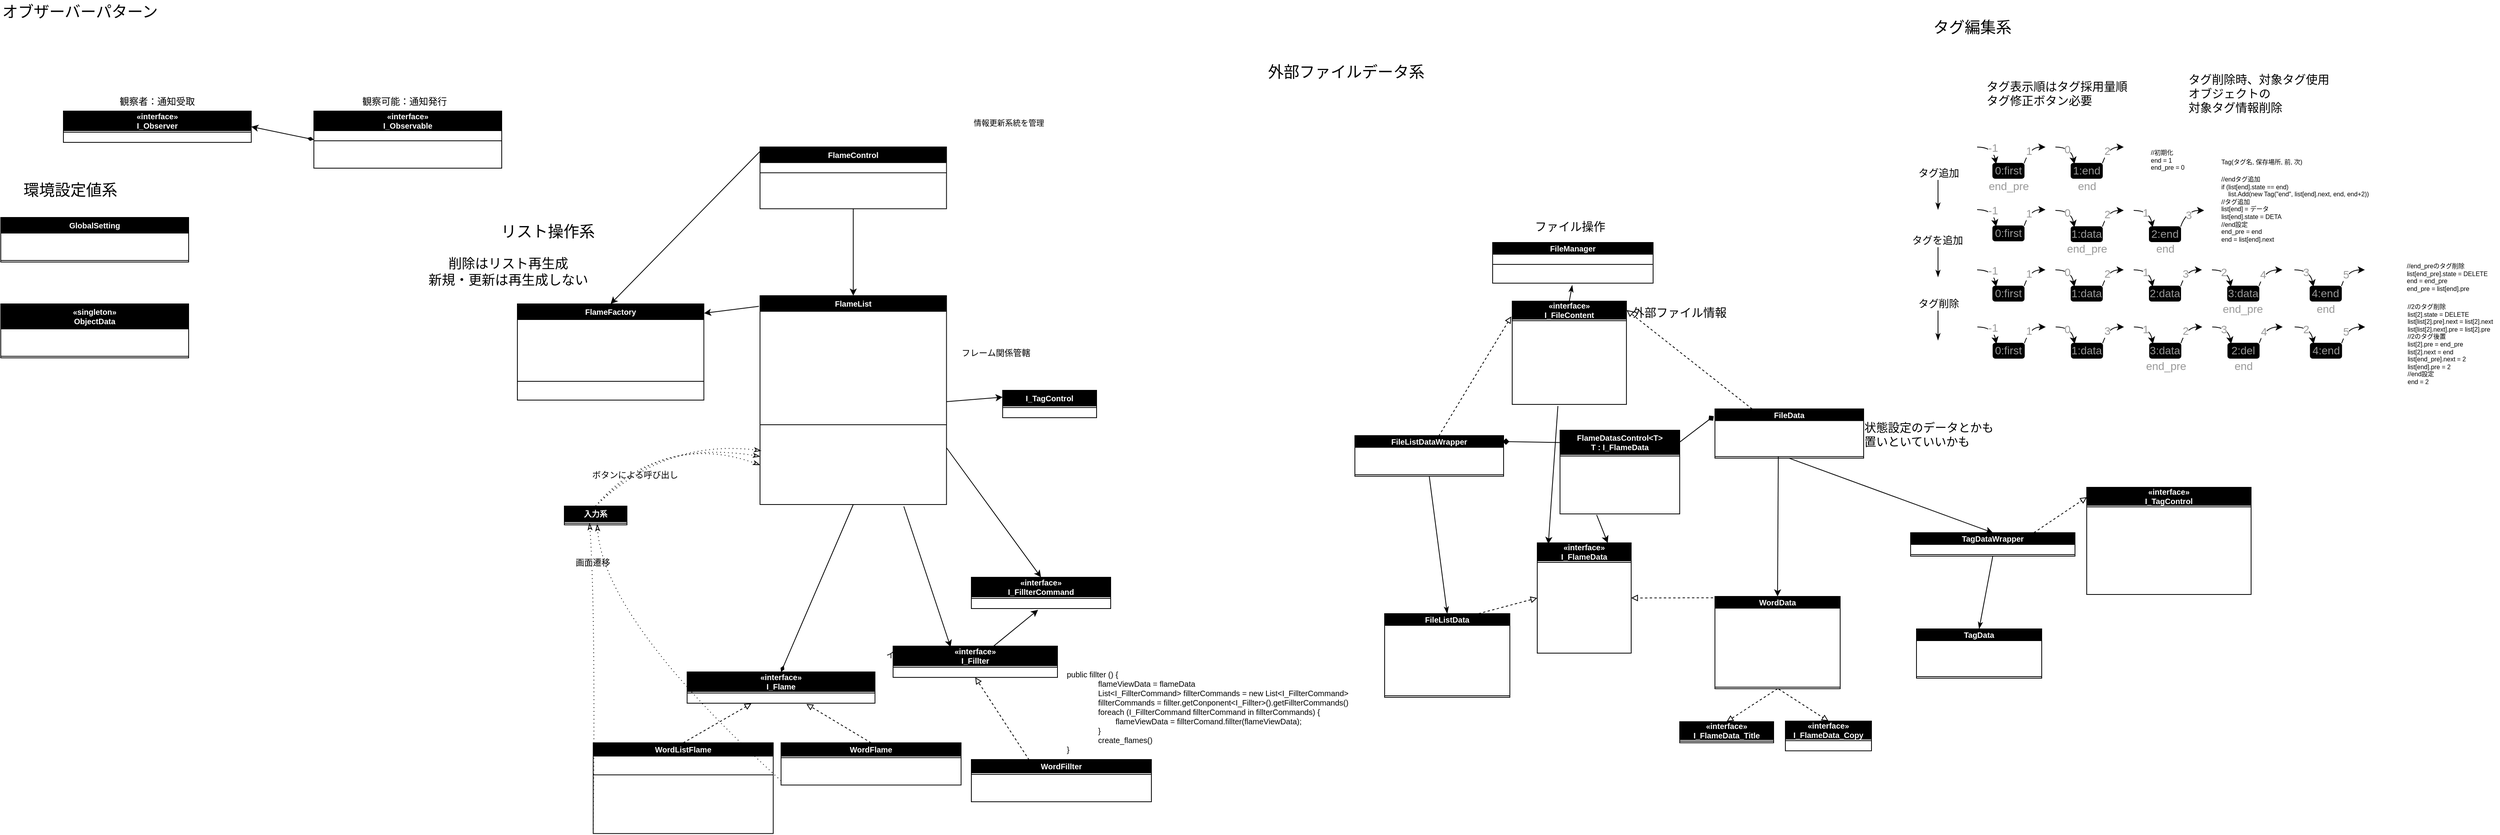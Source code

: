<mxfile>
    <diagram id="vcL6-Ej94j082WODxmDW" name="データ設計">
        <mxGraphModel dx="2313" dy="442" grid="1" gridSize="10" guides="1" tooltips="1" connect="1" arrows="1" fold="1" page="1" pageScale="1" pageWidth="827" pageHeight="1169" background="none" math="0" shadow="0">
            <root>
                <mxCell id="0"/>
                <mxCell id="1" parent="0"/>
                <mxCell id="2" style="edgeStyle=none;jumpSize=3;html=1;fontSize=7;fontColor=#FFFFFF;endArrow=classicThin;endFill=1;exitX=0.5;exitY=1;exitDx=0;exitDy=0;entryX=0.5;entryY=0;entryDx=0;entryDy=0;" parent="1" source="13" target="3" edge="1">
                    <mxGeometry relative="1" as="geometry">
                        <mxPoint x="244.06" y="631.3" as="targetPoint"/>
                        <mxPoint x="264.06" y="621.3" as="sourcePoint"/>
                    </mxGeometry>
                </mxCell>
                <mxCell id="3" value="FileListData" style="swimlane;fontStyle=1;align=center;verticalAlign=middle;childLayout=stackLayout;horizontal=1;startSize=15;horizontalStack=0;resizeParent=1;resizeParentMax=0;resizeLast=0;collapsible=1;marginBottom=0;labelBackgroundColor=none;sketch=0;fontSize=10;fontColor=#FFFFFF;fillColor=#000000;spacingLeft=0;" parent="1" vertex="1">
                    <mxGeometry x="178.0" y="834.51" width="160" height="107" as="geometry">
                        <mxRectangle x="550" y="410" width="90" height="20" as="alternateBounds"/>
                    </mxGeometry>
                </mxCell>
                <mxCell id="890" value="+ num : int         //登録番号" style="text;strokeColor=none;fillColor=none;align=left;verticalAlign=middle;spacingLeft=4;spacingRight=4;overflow=hidden;rotatable=0;points=[[0,0.5],[1,0.5]];portConstraint=eastwest;labelBackgroundColor=none;sketch=0;fontSize=7;fontColor=#FFFFFF;" parent="3" vertex="1">
                    <mxGeometry y="15" width="160" height="11" as="geometry"/>
                </mxCell>
                <mxCell id="4" value="+ title : string    //タイトル" style="text;strokeColor=none;fillColor=none;align=left;verticalAlign=middle;spacingLeft=4;spacingRight=4;overflow=hidden;rotatable=0;points=[[0,0.5],[1,0.5]];portConstraint=eastwest;labelBackgroundColor=none;sketch=0;fontSize=7;fontColor=#FFFFFF;" parent="3" vertex="1">
                    <mxGeometry y="26" width="160" height="11" as="geometry"/>
                </mxCell>
                <mxCell id="889" value="+ type : int            //ファイルタイプ" style="text;strokeColor=none;fillColor=none;align=left;verticalAlign=middle;spacingLeft=4;spacingRight=4;overflow=hidden;rotatable=0;points=[[0,0.5],[1,0.5]];portConstraint=eastwest;labelBackgroundColor=none;sketch=0;fontSize=7;fontColor=#FFFFFF;" parent="3" vertex="1">
                    <mxGeometry y="37" width="160" height="11" as="geometry"/>
                </mxCell>
                <mxCell id="5" value="+ is_locked : bool    //隠しファイルか" style="text;strokeColor=none;fillColor=none;align=left;verticalAlign=middle;spacingLeft=4;spacingRight=4;overflow=hidden;rotatable=0;points=[[0,0.5],[1,0.5]];portConstraint=eastwest;labelBackgroundColor=none;sketch=0;fontSize=7;fontColor=#FFFFFF;" parent="3" vertex="1">
                    <mxGeometry y="48" width="160" height="11" as="geometry"/>
                </mxCell>
                <mxCell id="9" value="+ word_num : int    //単語数" style="text;strokeColor=none;fillColor=none;align=left;verticalAlign=middle;spacingLeft=4;spacingRight=4;overflow=hidden;rotatable=0;points=[[0,0.5],[1,0.5]];portConstraint=eastwest;labelBackgroundColor=none;sketch=0;fontSize=7;fontColor=#FFFFFF;" parent="3" vertex="1">
                    <mxGeometry y="59" width="160" height="11" as="geometry"/>
                </mxCell>
                <mxCell id="10" value="+ entry_date : string    //追加日時" style="text;strokeColor=none;fillColor=none;align=left;verticalAlign=middle;spacingLeft=4;spacingRight=4;overflow=hidden;rotatable=0;points=[[0,0.5],[1,0.5]];portConstraint=eastwest;labelBackgroundColor=none;sketch=0;fontSize=7;fontColor=#FFFFFF;" parent="3" vertex="1">
                    <mxGeometry y="70" width="160" height="11" as="geometry"/>
                </mxCell>
                <mxCell id="11" value="+ update_datte : string    //更新日時(追加日時)" style="text;strokeColor=none;fillColor=none;align=left;verticalAlign=middle;spacingLeft=4;spacingRight=4;overflow=hidden;rotatable=0;points=[[0,0.5],[1,0.5]];portConstraint=eastwest;labelBackgroundColor=none;sketch=0;fontSize=7;fontColor=#FFFFFF;" parent="3" vertex="1">
                    <mxGeometry y="81" width="160" height="11" as="geometry"/>
                </mxCell>
                <mxCell id="843" value="+ status : int    //状態" style="text;strokeColor=none;fillColor=none;align=left;verticalAlign=middle;spacingLeft=4;spacingRight=4;overflow=hidden;rotatable=0;points=[[0,0.5],[1,0.5]];portConstraint=eastwest;labelBackgroundColor=none;sketch=0;fontSize=7;fontColor=#FFFFFF;" parent="3" vertex="1">
                    <mxGeometry y="92" width="160" height="11" as="geometry"/>
                </mxCell>
                <mxCell id="12" value="" style="line;strokeWidth=1;fillColor=none;align=left;verticalAlign=middle;spacingTop=-1;spacingLeft=3;spacingRight=3;rotatable=0;labelPosition=right;points=[];portConstraint=eastwest;strokeColor=inherit;labelBackgroundColor=none;sketch=0;fontSize=7;fontColor=#FFFFFF;" parent="3" vertex="1">
                    <mxGeometry y="103" width="160" height="4" as="geometry"/>
                </mxCell>
                <mxCell id="178" style="edgeStyle=none;html=1;exitX=0.564;exitY=0.011;exitDx=0;exitDy=0;entryX=-0.008;entryY=0.149;entryDx=0;entryDy=0;fontSize=10;fontColor=#FFFFFF;exitPerimeter=0;endArrow=block;endFill=0;dashed=1;entryPerimeter=0;" parent="1" source="13" target="172" edge="1">
                    <mxGeometry relative="1" as="geometry"/>
                </mxCell>
                <mxCell id="13" value="FileListDataWrapper" style="swimlane;fontStyle=1;align=center;verticalAlign=middle;childLayout=stackLayout;horizontal=1;startSize=15;horizontalStack=0;resizeParent=1;resizeParentMax=0;resizeLast=0;collapsible=1;marginBottom=0;labelBackgroundColor=none;sketch=0;fontSize=10;fontColor=#FFFFFF;fillColor=#000000;spacingLeft=0;" parent="1" vertex="1">
                    <mxGeometry x="140.0" y="606.87" width="190" height="52" as="geometry">
                        <mxRectangle x="550" y="410" width="90" height="20" as="alternateBounds"/>
                    </mxGeometry>
                </mxCell>
                <mxCell id="166" value="+ pass_word : string    //隠しファイルパスワード" style="text;strokeColor=none;fillColor=none;align=left;verticalAlign=middle;spacingLeft=4;spacingRight=4;overflow=hidden;rotatable=0;points=[[0,0.5],[1,0.5]];portConstraint=eastwest;labelBackgroundColor=none;sketch=0;fontSize=7;fontColor=#FFFFFF;" parent="13" vertex="1">
                    <mxGeometry y="15" width="190" height="11" as="geometry"/>
                </mxCell>
                <mxCell id="14" value="+ listDatas : List&lt;WordData&gt;        //単語データのリスト" style="text;strokeColor=none;fillColor=none;align=left;verticalAlign=middle;spacingLeft=4;spacingRight=4;overflow=hidden;rotatable=0;points=[[0,0.5],[1,0.5]];portConstraint=eastwest;labelBackgroundColor=none;sketch=0;fontSize=7;fontColor=#FFFFFF;" parent="13" vertex="1">
                    <mxGeometry y="26" width="190" height="11" as="geometry"/>
                </mxCell>
                <mxCell id="888" value="+ const string FILE_NAME = &quot;_FILE_LIST&quot;" style="text;strokeColor=none;fillColor=none;align=left;verticalAlign=middle;spacingLeft=4;spacingRight=4;overflow=hidden;rotatable=0;points=[[0,0.5],[1,0.5]];portConstraint=eastwest;labelBackgroundColor=none;sketch=0;fontSize=7;fontColor=#FFFFFF;" parent="13" vertex="1">
                    <mxGeometry y="37" width="190" height="11" as="geometry"/>
                </mxCell>
                <mxCell id="15" value="" style="line;strokeWidth=1;fillColor=none;align=left;verticalAlign=middle;spacingTop=-1;spacingLeft=3;spacingRight=3;rotatable=0;labelPosition=right;points=[];portConstraint=eastwest;strokeColor=inherit;labelBackgroundColor=none;sketch=0;fontSize=7;fontColor=#FFFFFF;" parent="13" vertex="1">
                    <mxGeometry y="48" width="190" height="4" as="geometry"/>
                </mxCell>
                <mxCell id="16" value="単語ファイル群情報" style="text;html=1;strokeColor=none;fillColor=none;align=left;verticalAlign=top;whiteSpace=wrap;rounded=0;labelBackgroundColor=default;sketch=0;fontSize=15;fontColor=#FFFFFF;spacingTop=-4;" parent="1" vertex="1">
                    <mxGeometry x="110" y="545.05" width="150" height="22" as="geometry"/>
                </mxCell>
                <mxCell id="20" value="WordData" style="swimlane;fontStyle=1;align=center;verticalAlign=middle;childLayout=stackLayout;horizontal=1;startSize=15;horizontalStack=0;resizeParent=1;resizeParentMax=0;resizeLast=0;collapsible=1;marginBottom=0;labelBackgroundColor=none;sketch=0;fontSize=10;fontColor=#FFFFFF;fillColor=#000000;spacingLeft=0;" parent="1" vertex="1">
                    <mxGeometry x="600" y="812.51" width="160" height="118" as="geometry">
                        <mxRectangle x="340" y="875.99" width="90" height="20" as="alternateBounds"/>
                    </mxGeometry>
                </mxCell>
                <mxCell id="21" value="+ num : int        //登録番号&#10;" style="text;strokeColor=none;fillColor=none;align=left;verticalAlign=middle;spacingLeft=4;spacingRight=4;overflow=hidden;rotatable=0;points=[[0,0.5],[1,0.5]];portConstraint=eastwest;labelBackgroundColor=none;sketch=0;fontSize=7;fontColor=#FFFFFF;" parent="20" vertex="1">
                    <mxGeometry y="15" width="160" height="11" as="geometry"/>
                </mxCell>
                <mxCell id="22" value="+ word : string    //単語名" style="text;strokeColor=none;fillColor=none;align=left;verticalAlign=middle;spacingLeft=4;spacingRight=4;overflow=hidden;rotatable=0;points=[[0,0.5],[1,0.5]];portConstraint=eastwest;labelBackgroundColor=none;sketch=0;fontSize=7;fontColor=#FFFFFF;" parent="20" vertex="1">
                    <mxGeometry y="26" width="160" height="11" as="geometry"/>
                </mxCell>
                <mxCell id="23" value="+ count : int    //コピー回数&#10;" style="text;strokeColor=none;fillColor=none;align=left;verticalAlign=middle;spacingLeft=4;spacingRight=4;overflow=hidden;rotatable=0;points=[[0,0.5],[1,0.5]];portConstraint=eastwest;labelBackgroundColor=none;sketch=0;fontSize=7;fontColor=#FFFFFF;" parent="20" vertex="1">
                    <mxGeometry y="37" width="160" height="11" as="geometry"/>
                </mxCell>
                <mxCell id="24" value="+ star_num : short    //評価" style="text;strokeColor=none;fillColor=none;align=left;verticalAlign=middle;spacingLeft=4;spacingRight=4;overflow=hidden;rotatable=0;points=[[0,0.5],[1,0.5]];portConstraint=eastwest;labelBackgroundColor=none;sketch=0;fontSize=7;fontColor=#FFFFFF;" parent="20" vertex="1">
                    <mxGeometry y="48" width="160" height="11" as="geometry"/>
                </mxCell>
                <mxCell id="25" value="+ explain : string     //説明文" style="text;strokeColor=none;fillColor=none;align=left;verticalAlign=middle;spacingLeft=4;spacingRight=4;overflow=hidden;rotatable=0;points=[[0,0.5],[1,0.5]];portConstraint=eastwest;labelBackgroundColor=none;sketch=0;fontSize=7;fontColor=#FFFFFF;" parent="20" vertex="1">
                    <mxGeometry y="59" width="160" height="11" as="geometry"/>
                </mxCell>
                <mxCell id="26" value="+ tags : List&lt;int&gt;    //タグ情報" style="text;strokeColor=none;fillColor=none;align=left;verticalAlign=middle;spacingLeft=4;spacingRight=4;overflow=hidden;rotatable=0;points=[[0,0.5],[1,0.5]];portConstraint=eastwest;labelBackgroundColor=none;sketch=0;fontSize=7;fontColor=#FFFFFF;" parent="20" vertex="1">
                    <mxGeometry y="70" width="160" height="11" as="geometry"/>
                </mxCell>
                <mxCell id="27" value="+ entry_date : string    //追加日時" style="text;strokeColor=none;fillColor=none;align=left;verticalAlign=middle;spacingLeft=4;spacingRight=4;overflow=hidden;rotatable=0;points=[[0,0.5],[1,0.5]];portConstraint=eastwest;labelBackgroundColor=none;sketch=0;fontSize=7;fontColor=#FFFFFF;" parent="20" vertex="1">
                    <mxGeometry y="81" width="160" height="11" as="geometry"/>
                </mxCell>
                <mxCell id="28" value="+ update_datte : string    //更新日時(追加日時)" style="text;strokeColor=none;fillColor=none;align=left;verticalAlign=middle;spacingLeft=4;spacingRight=4;overflow=hidden;rotatable=0;points=[[0,0.5],[1,0.5]];portConstraint=eastwest;labelBackgroundColor=none;sketch=0;fontSize=7;fontColor=#FFFFFF;" parent="20" vertex="1">
                    <mxGeometry y="92" width="160" height="11" as="geometry"/>
                </mxCell>
                <mxCell id="842" value="+ status : int    //状態" style="text;strokeColor=none;fillColor=none;align=left;verticalAlign=middle;spacingLeft=4;spacingRight=4;overflow=hidden;rotatable=0;points=[[0,0.5],[1,0.5]];portConstraint=eastwest;labelBackgroundColor=none;sketch=0;fontSize=7;fontColor=#FFFFFF;" parent="20" vertex="1">
                    <mxGeometry y="103" width="160" height="11" as="geometry"/>
                </mxCell>
                <mxCell id="29" value="" style="line;strokeWidth=1;fillColor=none;align=left;verticalAlign=middle;spacingTop=-1;spacingLeft=3;spacingRight=3;rotatable=0;labelPosition=right;points=[];portConstraint=eastwest;strokeColor=inherit;labelBackgroundColor=none;sketch=0;fontSize=7;fontColor=#FFFFFF;" parent="20" vertex="1">
                    <mxGeometry y="114" width="160" height="4" as="geometry"/>
                </mxCell>
                <mxCell id="135" style="edgeStyle=none;jumpSize=3;html=1;fontSize=7;fontColor=#FFFFFF;endArrow=classicThin;endFill=1;exitX=0.5;exitY=1;exitDx=0;exitDy=0;entryX=0.5;entryY=0;entryDx=0;entryDy=0;" parent="1" source="142" target="136" edge="1">
                    <mxGeometry relative="1" as="geometry">
                        <mxPoint x="665" y="791" as="targetPoint"/>
                        <mxPoint x="685" y="781" as="sourcePoint"/>
                    </mxGeometry>
                </mxCell>
                <mxCell id="136" value="TagData" style="swimlane;fontStyle=1;align=center;verticalAlign=middle;childLayout=stackLayout;horizontal=1;startSize=15;horizontalStack=0;resizeParent=1;resizeParentMax=0;resizeLast=0;collapsible=1;marginBottom=0;labelBackgroundColor=none;sketch=0;fontSize=10;fontColor=#FFFFFF;fillColor=#000000;spacingLeft=0;" parent="1" vertex="1">
                    <mxGeometry x="857.5" y="854" width="160" height="63" as="geometry">
                        <mxRectangle x="550" y="410" width="90" height="20" as="alternateBounds"/>
                    </mxGeometry>
                </mxCell>
                <mxCell id="814" value="+ num : int       //保存番号" style="text;strokeColor=none;fillColor=none;align=left;verticalAlign=middle;spacingLeft=4;spacingRight=4;overflow=hidden;rotatable=0;points=[[0,0.5],[1,0.5]];portConstraint=eastwest;labelBackgroundColor=none;sketch=0;fontSize=7;fontColor=#FFFFFF;" parent="136" vertex="1">
                    <mxGeometry y="15" width="160" height="11" as="geometry"/>
                </mxCell>
                <mxCell id="340" value="+ name : string        //タグ名" style="text;strokeColor=none;fillColor=none;align=left;verticalAlign=middle;spacingLeft=4;spacingRight=4;overflow=hidden;rotatable=0;points=[[0,0.5],[1,0.5]];portConstraint=eastwest;labelBackgroundColor=none;sketch=0;fontSize=7;fontColor=#FFFFFF;" parent="136" vertex="1">
                    <mxGeometry y="26" width="160" height="11" as="geometry"/>
                </mxCell>
                <mxCell id="138" value="+ amount : int    //使用されている数" style="text;strokeColor=none;fillColor=none;align=left;verticalAlign=middle;spacingLeft=4;spacingRight=4;overflow=hidden;rotatable=0;points=[[0,0.5],[1,0.5]];portConstraint=eastwest;labelBackgroundColor=none;sketch=0;fontSize=7;fontColor=#FFFFFF;" parent="136" vertex="1">
                    <mxGeometry y="37" width="160" height="11" as="geometry"/>
                </mxCell>
                <mxCell id="446" value="+ status : int    //タグの状態" style="text;strokeColor=none;fillColor=none;align=left;verticalAlign=middle;spacingLeft=4;spacingRight=4;overflow=hidden;rotatable=0;points=[[0,0.5],[1,0.5]];portConstraint=eastwest;labelBackgroundColor=none;sketch=0;fontSize=7;fontColor=#FFFFFF;" parent="136" vertex="1">
                    <mxGeometry y="48" width="160" height="11" as="geometry"/>
                </mxCell>
                <mxCell id="141" value="" style="line;strokeWidth=1;fillColor=none;align=left;verticalAlign=middle;spacingTop=-1;spacingLeft=3;spacingRight=3;rotatable=0;labelPosition=right;points=[];portConstraint=eastwest;strokeColor=inherit;labelBackgroundColor=none;sketch=0;fontSize=7;fontColor=#FFFFFF;" parent="136" vertex="1">
                    <mxGeometry y="59" width="160" height="4" as="geometry"/>
                </mxCell>
                <mxCell id="142" value="TagDataWrapper" style="swimlane;fontStyle=1;align=center;verticalAlign=middle;childLayout=stackLayout;horizontal=1;startSize=15;horizontalStack=0;resizeParent=1;resizeParentMax=0;resizeLast=0;collapsible=1;marginBottom=0;labelBackgroundColor=none;sketch=0;fontSize=10;fontColor=#FFFFFF;fillColor=#000000;spacingLeft=0;" parent="1" vertex="1">
                    <mxGeometry x="850" y="731" width="210" height="30" as="geometry">
                        <mxRectangle x="550" y="410" width="90" height="20" as="alternateBounds"/>
                    </mxGeometry>
                </mxCell>
                <mxCell id="145" value="+ tagDatas : List&lt;TagData&gt;        //タグデータのリスト" style="text;strokeColor=none;fillColor=none;align=left;verticalAlign=middle;spacingLeft=4;spacingRight=4;overflow=hidden;rotatable=0;points=[[0,0.5],[1,0.5]];portConstraint=eastwest;labelBackgroundColor=none;sketch=0;fontSize=7;fontColor=#FFFFFF;" parent="142" vertex="1">
                    <mxGeometry y="15" width="210" height="11" as="geometry"/>
                </mxCell>
                <mxCell id="146" value="" style="line;strokeWidth=1;fillColor=none;align=left;verticalAlign=middle;spacingTop=-1;spacingLeft=3;spacingRight=3;rotatable=0;labelPosition=right;points=[];portConstraint=eastwest;strokeColor=inherit;labelBackgroundColor=none;sketch=0;fontSize=7;fontColor=#FFFFFF;" parent="142" vertex="1">
                    <mxGeometry y="26" width="210" height="4" as="geometry"/>
                </mxCell>
                <mxCell id="158" style="edgeStyle=none;html=1;exitX=0.5;exitY=1;exitDx=0;exitDy=0;entryX=0.5;entryY=0;entryDx=0;entryDy=0;fontColor=#FFFFFF;" parent="1" source="153" target="142" edge="1">
                    <mxGeometry relative="1" as="geometry"/>
                </mxCell>
                <mxCell id="153" value="FileData" style="swimlane;fontStyle=1;align=center;verticalAlign=middle;childLayout=stackLayout;horizontal=1;startSize=15;horizontalStack=0;resizeParent=1;resizeParentMax=0;resizeLast=0;collapsible=1;marginBottom=0;labelBackgroundColor=none;sketch=0;fontSize=10;fontColor=#FFFFFF;fillColor=#000000;spacingLeft=0;" parent="1" vertex="1">
                    <mxGeometry x="600" y="572.8" width="190" height="63" as="geometry">
                        <mxRectangle x="550" y="410" width="90" height="20" as="alternateBounds"/>
                    </mxGeometry>
                </mxCell>
                <mxCell id="162" value="+ title : string    //単語データのタイトル" style="text;strokeColor=none;fillColor=none;align=left;verticalAlign=middle;spacingLeft=4;spacingRight=4;overflow=hidden;rotatable=0;points=[[0,0.5],[1,0.5]];portConstraint=eastwest;labelBackgroundColor=none;sketch=0;fontSize=7;fontColor=#FFFFFF;" parent="153" vertex="1">
                    <mxGeometry y="15" width="190" height="11" as="geometry"/>
                </mxCell>
                <mxCell id="165" value="+ is_locked : bool    //隠しファイルか" style="text;strokeColor=none;fillColor=none;align=left;verticalAlign=middle;spacingLeft=4;spacingRight=4;overflow=hidden;rotatable=0;points=[[0,0.5],[1,0.5]];portConstraint=eastwest;labelBackgroundColor=none;sketch=0;fontSize=7;fontColor=#FFFFFF;" parent="153" vertex="1">
                    <mxGeometry y="26" width="190" height="11" as="geometry"/>
                </mxCell>
                <mxCell id="154" value="+ wordDatas : List&lt;WordData&gt;    //単語データ" style="text;strokeColor=none;fillColor=none;align=left;verticalAlign=middle;spacingLeft=4;spacingRight=4;overflow=hidden;rotatable=0;points=[[0,0.5],[1,0.5]];portConstraint=eastwest;labelBackgroundColor=none;sketch=0;fontSize=7;fontColor=#FFFFFF;" parent="153" vertex="1">
                    <mxGeometry y="37" width="190" height="11" as="geometry"/>
                </mxCell>
                <mxCell id="155" value="+ tagDatas : TagDataWrapper    //タグデータ" style="text;strokeColor=none;fillColor=none;align=left;verticalAlign=middle;spacingLeft=4;spacingRight=4;overflow=hidden;rotatable=0;points=[[0,0.5],[1,0.5]];portConstraint=eastwest;labelBackgroundColor=none;sketch=0;fontSize=7;fontColor=#FFFFFF;" parent="153" vertex="1">
                    <mxGeometry y="48" width="190" height="11" as="geometry"/>
                </mxCell>
                <mxCell id="156" value="" style="line;strokeWidth=1;fillColor=none;align=left;verticalAlign=middle;spacingTop=-1;spacingLeft=3;spacingRight=3;rotatable=0;labelPosition=right;points=[];portConstraint=eastwest;strokeColor=inherit;labelBackgroundColor=none;sketch=0;fontSize=7;fontColor=#FFFFFF;" parent="153" vertex="1">
                    <mxGeometry y="59" width="190" height="4" as="geometry"/>
                </mxCell>
                <mxCell id="159" value="単語群データ" style="text;html=1;strokeColor=none;fillColor=none;align=left;verticalAlign=top;whiteSpace=wrap;rounded=0;labelBackgroundColor=default;sketch=0;fontSize=15;fontColor=#FFFFFF;spacingTop=-4;" parent="1" vertex="1">
                    <mxGeometry x="648" y="545.05" width="141" height="22" as="geometry"/>
                </mxCell>
                <mxCell id="160" value="状態設定のデータとかも置いといていいかも" style="text;html=1;strokeColor=none;fillColor=none;align=left;verticalAlign=top;whiteSpace=wrap;rounded=0;labelBackgroundColor=default;sketch=0;fontSize=15;fontColor=default;spacingTop=-4;" parent="1" vertex="1">
                    <mxGeometry x="789" y="584.87" width="170" height="22" as="geometry"/>
                </mxCell>
                <mxCell id="168" value="外部ファイル情報" style="text;html=1;strokeColor=none;fillColor=none;align=left;verticalAlign=top;whiteSpace=wrap;rounded=0;labelBackgroundColor=default;sketch=0;fontSize=15;fontColor=default;spacingTop=-4;" parent="1" vertex="1">
                    <mxGeometry x="493" y="438.49" width="130" height="22" as="geometry"/>
                </mxCell>
                <mxCell id="172" value="«interface»&#10;I_FileContent" style="swimlane;fontStyle=1;align=center;verticalAlign=middle;childLayout=stackLayout;horizontal=1;startSize=23;horizontalStack=0;resizeParent=1;resizeParentMax=0;resizeLast=0;collapsible=1;marginBottom=0;labelBackgroundColor=none;sketch=0;fontSize=10;fontColor=#FFFFFF;fillColor=#000000;spacingLeft=0;" parent="1" vertex="1">
                    <mxGeometry x="341" y="434.99" width="145.94" height="132" as="geometry">
                        <mxRectangle x="550" y="410" width="90" height="20" as="alternateBounds"/>
                    </mxGeometry>
                </mxCell>
                <mxCell id="175" value="" style="line;strokeWidth=1;fillColor=none;align=left;verticalAlign=middle;spacingTop=-1;spacingLeft=3;spacingRight=3;rotatable=0;labelPosition=right;points=[];portConstraint=eastwest;strokeColor=inherit;labelBackgroundColor=none;sketch=0;fontSize=7;fontColor=#FFFFFF;" parent="172" vertex="1">
                    <mxGeometry y="23" width="145.94" height="4" as="geometry"/>
                </mxCell>
                <mxCell id="841" value="+ Save() : void    //保存" style="text;strokeColor=none;fillColor=none;align=left;verticalAlign=middle;spacingLeft=4;spacingRight=4;overflow=hidden;rotatable=0;points=[[0,0.5],[1,0.5]];portConstraint=eastwest;labelBackgroundColor=none;sketch=0;fontSize=7;fontColor=#FFFFFF;" parent="172" vertex="1">
                    <mxGeometry y="27" width="145.94" height="11" as="geometry"/>
                </mxCell>
                <mxCell id="877" value="+ GetFlameDatas() : List&lt;I_FlameData&gt;" style="text;strokeColor=none;fillColor=none;align=left;verticalAlign=middle;spacingLeft=4;spacingRight=4;overflow=hidden;rotatable=0;points=[[0,0.5],[1,0.5]];portConstraint=eastwest;labelBackgroundColor=none;sketch=0;fontSize=7;fontColor=#FFFFFF;" parent="172" vertex="1">
                    <mxGeometry y="38" width="145.94" height="11" as="geometry"/>
                </mxCell>
                <mxCell id="878" value="+ GetDatas() : List&lt;FlameData&gt;" style="text;strokeColor=none;fillColor=none;align=left;verticalAlign=middle;spacingLeft=4;spacingRight=4;overflow=hidden;rotatable=0;points=[[0,0.5],[1,0.5]];portConstraint=eastwest;labelBackgroundColor=none;sketch=0;fontSize=7;fontColor=#FFFFFF;" parent="172" vertex="1">
                    <mxGeometry y="49" width="145.94" height="11" as="geometry"/>
                </mxCell>
                <mxCell id="883" value="//    データ更新&#10;+ Update(int num, I_FlameData data) : void" style="text;strokeColor=none;fillColor=none;align=left;verticalAlign=middle;spacingLeft=4;spacingRight=4;overflow=hidden;rotatable=0;points=[[0,0.5],[1,0.5]];portConstraint=eastwest;labelBackgroundColor=none;sketch=0;fontSize=7;fontColor=#FFFFFF;" parent="172" vertex="1">
                    <mxGeometry y="60" width="145.94" height="19" as="geometry"/>
                </mxCell>
                <mxCell id="882" value="+ Del(int num) : void    //データ削除" style="text;strokeColor=none;fillColor=none;align=left;verticalAlign=middle;spacingLeft=4;spacingRight=4;overflow=hidden;rotatable=0;points=[[0,0.5],[1,0.5]];portConstraint=eastwest;labelBackgroundColor=none;sketch=0;fontSize=7;fontColor=#FFFFFF;" parent="172" vertex="1">
                    <mxGeometry y="79" width="145.94" height="11" as="geometry"/>
                </mxCell>
                <mxCell id="881" value="+ Add(I_FlameData data) : int    //データ追加" style="text;strokeColor=none;fillColor=none;align=left;verticalAlign=middle;spacingLeft=4;spacingRight=4;overflow=hidden;rotatable=0;points=[[0,0.5],[1,0.5]];portConstraint=eastwest;labelBackgroundColor=none;sketch=0;fontSize=7;fontColor=#FFFFFF;" parent="172" vertex="1">
                    <mxGeometry y="90" width="145.94" height="11" as="geometry"/>
                </mxCell>
                <mxCell id="880" value="+ GetValidCount() : int    //有効データ数取得" style="text;strokeColor=none;fillColor=none;align=left;verticalAlign=middle;spacingLeft=4;spacingRight=4;overflow=hidden;rotatable=0;points=[[0,0.5],[1,0.5]];portConstraint=eastwest;labelBackgroundColor=none;sketch=0;fontSize=7;fontColor=#FFFFFF;" parent="172" vertex="1">
                    <mxGeometry y="101" width="145.94" height="9" as="geometry"/>
                </mxCell>
                <mxCell id="879" value="+ GetValidDatas() : List&lt;FlameData&gt;" style="text;strokeColor=none;fillColor=none;align=left;verticalAlign=middle;spacingLeft=4;spacingRight=4;overflow=hidden;rotatable=0;points=[[0,0.5],[1,0.5]];portConstraint=eastwest;labelBackgroundColor=none;sketch=0;fontSize=7;fontColor=#FFFFFF;" parent="172" vertex="1">
                    <mxGeometry y="110" width="145.94" height="11" as="geometry"/>
                </mxCell>
                <mxCell id="887" value="+ GetTagControl : I_TagControl" style="text;strokeColor=none;fillColor=none;align=left;verticalAlign=middle;spacingLeft=4;spacingRight=4;overflow=hidden;rotatable=0;points=[[0,0.5],[1,0.5]];portConstraint=eastwest;labelBackgroundColor=none;sketch=0;fontSize=7;fontColor=#FFFFFF;" parent="172" vertex="1">
                    <mxGeometry y="121" width="145.94" height="11" as="geometry"/>
                </mxCell>
                <mxCell id="179" style="edgeStyle=none;html=1;exitX=0.25;exitY=0;exitDx=0;exitDy=0;entryX=1.002;entryY=0.087;entryDx=0;entryDy=0;fontSize=10;fontColor=#FFFFFF;endArrow=block;endFill=0;dashed=1;entryPerimeter=0;" parent="1" source="153" target="172" edge="1">
                    <mxGeometry relative="1" as="geometry">
                        <mxPoint x="383" y="570.991" as="sourcePoint"/>
                        <mxPoint x="458.78" y="525.11" as="targetPoint"/>
                    </mxGeometry>
                </mxCell>
                <mxCell id="180" value="外部ファイルデータ系" style="text;html=1;strokeColor=none;fillColor=none;align=left;verticalAlign=top;whiteSpace=wrap;rounded=0;labelBackgroundColor=default;sketch=0;fontSize=20;fontColor=default;spacingTop=-4;" parent="1" vertex="1">
                    <mxGeometry x="27" y="127" width="213" height="30" as="geometry"/>
                </mxCell>
                <mxCell id="181" value="FileManager" style="swimlane;fontStyle=1;align=center;verticalAlign=middle;childLayout=stackLayout;horizontal=1;startSize=15;horizontalStack=0;resizeParent=1;resizeParentMax=0;resizeLast=0;collapsible=1;marginBottom=0;labelBackgroundColor=none;sketch=0;fontSize=10;fontColor=#FFFFFF;fillColor=#000000;spacingLeft=0;" parent="1" vertex="1">
                    <mxGeometry x="316" y="360" width="205" height="52" as="geometry">
                        <mxRectangle x="550" y="410" width="90" height="20" as="alternateBounds"/>
                    </mxGeometry>
                </mxCell>
                <mxCell id="182" value="- file_path : final string    //読み込むファイルのパス" style="text;strokeColor=none;fillColor=none;align=left;verticalAlign=middle;spacingLeft=4;spacingRight=4;overflow=hidden;rotatable=0;points=[[0,0.5],[1,0.5]];portConstraint=eastwest;labelBackgroundColor=none;sketch=0;fontSize=7;fontColor=#FFFFFF;" parent="181" vertex="1">
                    <mxGeometry y="15" width="205" height="11" as="geometry"/>
                </mxCell>
                <mxCell id="184" value="" style="line;strokeWidth=1;fillColor=none;align=left;verticalAlign=middle;spacingTop=-1;spacingLeft=3;spacingRight=3;rotatable=0;labelPosition=right;points=[];portConstraint=eastwest;strokeColor=inherit;labelBackgroundColor=none;sketch=0;fontSize=7;fontColor=#FFFFFF;" parent="181" vertex="1">
                    <mxGeometry y="26" width="205" height="4" as="geometry"/>
                </mxCell>
                <mxCell id="186" value="+ seve(I_FileContent fileContent, Type) : void    //ファイル書き込み" style="text;strokeColor=none;fillColor=none;align=left;verticalAlign=middle;spacingLeft=4;spacingRight=4;overflow=hidden;rotatable=0;points=[[0,0.5],[1,0.5]];portConstraint=eastwest;labelBackgroundColor=none;sketch=0;fontSize=7;fontColor=#FFFFFF;" parent="181" vertex="1">
                    <mxGeometry y="30" width="205" height="11" as="geometry"/>
                </mxCell>
                <mxCell id="187" value="+ Load() : FileContent    //ファイル読み込み" style="text;strokeColor=none;fillColor=none;align=left;verticalAlign=middle;spacingLeft=4;spacingRight=4;overflow=hidden;rotatable=0;points=[[0,0.5],[1,0.5]];portConstraint=eastwest;labelBackgroundColor=none;sketch=0;fontSize=7;fontColor=#FFFFFF;" parent="181" vertex="1">
                    <mxGeometry y="41" width="205" height="11" as="geometry"/>
                </mxCell>
                <mxCell id="189" value="ファイル操作" style="text;html=1;strokeColor=none;fillColor=none;align=left;verticalAlign=top;whiteSpace=wrap;rounded=0;labelBackgroundColor=default;sketch=0;fontSize=15;fontColor=default;spacingTop=-4;" parent="1" vertex="1">
                    <mxGeometry x="368" y="328" width="130" height="22" as="geometry"/>
                </mxCell>
                <mxCell id="197" value="«interface»&#10;I_Flame" style="swimlane;fontStyle=1;align=center;verticalAlign=middle;childLayout=stackLayout;horizontal=1;startSize=25;horizontalStack=0;resizeParent=1;resizeParentMax=0;resizeLast=0;collapsible=1;marginBottom=0;labelBackgroundColor=none;sketch=0;fontSize=10;fontColor=#FFFFFF;fillColor=#000000;spacingLeft=0;" parent="1" vertex="1">
                    <mxGeometry x="-713.13" y="909" width="240" height="40" as="geometry">
                        <mxRectangle x="550" y="410" width="90" height="20" as="alternateBounds"/>
                    </mxGeometry>
                </mxCell>
                <mxCell id="199" value="" style="line;strokeWidth=1;fillColor=none;align=left;verticalAlign=middle;spacingTop=-1;spacingLeft=3;spacingRight=3;rotatable=0;labelPosition=right;points=[];portConstraint=eastwest;strokeColor=inherit;labelBackgroundColor=none;sketch=0;fontSize=7;fontColor=#FFFFFF;" parent="197" vertex="1">
                    <mxGeometry y="25" width="240" height="4" as="geometry"/>
                </mxCell>
                <mxCell id="266" value="+ ReflectData(I_FlameData flameData, int num)    //データ反映" style="text;strokeColor=none;fillColor=none;align=left;verticalAlign=middle;spacingLeft=4;spacingRight=4;overflow=hidden;rotatable=0;points=[[0,0.5],[1,0.5]];portConstraint=eastwest;labelBackgroundColor=none;sketch=0;fontSize=7;fontColor=#FFFFFF;" parent="197" vertex="1">
                    <mxGeometry y="29" width="240" height="11" as="geometry"/>
                </mxCell>
                <mxCell id="212" value="«interface»&#10;I_FlameData" style="swimlane;fontStyle=1;align=center;verticalAlign=middle;childLayout=stackLayout;horizontal=1;startSize=23;horizontalStack=0;resizeParent=1;resizeParentMax=0;resizeLast=0;collapsible=1;marginBottom=0;labelBackgroundColor=none;sketch=0;fontSize=10;fontColor=#FFFFFF;fillColor=#000000;spacingLeft=0;" parent="1" vertex="1">
                    <mxGeometry x="373" y="744" width="120" height="141" as="geometry">
                        <mxRectangle x="289.06" y="778" width="90" height="20" as="alternateBounds"/>
                    </mxGeometry>
                </mxCell>
                <mxCell id="213" value="" style="line;strokeWidth=1;fillColor=none;align=left;verticalAlign=middle;spacingTop=-1;spacingLeft=3;spacingRight=3;rotatable=0;labelPosition=right;points=[];portConstraint=eastwest;strokeColor=inherit;labelBackgroundColor=none;sketch=0;fontSize=7;fontColor=#FFFFFF;" parent="212" vertex="1">
                    <mxGeometry y="23" width="120" height="4" as="geometry"/>
                </mxCell>
                <mxCell id="894" value="// 登録番号取得&#10;+ GetNum () : int" style="text;strokeColor=none;fillColor=none;align=left;verticalAlign=middle;spacingLeft=4;spacingRight=4;overflow=hidden;rotatable=0;points=[[0,0.5],[1,0.5]];portConstraint=eastwest;labelBackgroundColor=none;sketch=0;fontSize=7;fontColor=#FFFFFF;" vertex="1" parent="212">
                    <mxGeometry y="27" width="120" height="19" as="geometry"/>
                </mxCell>
                <mxCell id="839" value="// 登録番号セット&#10;+ SetNum (int num) : void" style="text;strokeColor=none;fillColor=none;align=left;verticalAlign=middle;spacingLeft=4;spacingRight=4;overflow=hidden;rotatable=0;points=[[0,0.5],[1,0.5]];portConstraint=eastwest;labelBackgroundColor=none;sketch=0;fontSize=7;fontColor=#FFFFFF;" parent="212" vertex="1">
                    <mxGeometry y="46" width="120" height="19" as="geometry"/>
                </mxCell>
                <mxCell id="872" value="// ステータス取得&#10;+ GetStatus() : int" style="text;strokeColor=none;fillColor=none;align=left;verticalAlign=middle;spacingLeft=4;spacingRight=4;overflow=hidden;rotatable=0;points=[[0,0.5],[1,0.5]];portConstraint=eastwest;labelBackgroundColor=none;sketch=0;fontSize=7;fontColor=#FFFFFF;" parent="212" vertex="1">
                    <mxGeometry y="65" width="120" height="19" as="geometry"/>
                </mxCell>
                <mxCell id="875" value="// ステータスセット&#10;+ SetStatus(int status) : void" style="text;strokeColor=none;fillColor=none;align=left;verticalAlign=middle;spacingLeft=4;spacingRight=4;overflow=hidden;rotatable=0;points=[[0,0.5],[1,0.5]];portConstraint=eastwest;labelBackgroundColor=none;sketch=0;fontSize=7;fontColor=#FFFFFF;" parent="212" vertex="1">
                    <mxGeometry y="84" width="120" height="19" as="geometry"/>
                </mxCell>
                <mxCell id="893" value="// タグ取得&#10;+ GetTags() : List&lt;int&gt;" style="text;strokeColor=none;fillColor=none;align=left;verticalAlign=middle;spacingLeft=4;spacingRight=4;overflow=hidden;rotatable=0;points=[[0,0.5],[1,0.5]];portConstraint=eastwest;labelBackgroundColor=none;sketch=0;fontSize=7;fontColor=#FFFFFF;" vertex="1" parent="212">
                    <mxGeometry y="103" width="120" height="19" as="geometry"/>
                </mxCell>
                <mxCell id="895" value="// コピー作成&#10;+ Clone() : I_FlameData" style="text;strokeColor=none;fillColor=none;align=left;verticalAlign=middle;spacingLeft=4;spacingRight=4;overflow=hidden;rotatable=0;points=[[0,0.5],[1,0.5]];portConstraint=eastwest;labelBackgroundColor=none;sketch=0;fontSize=7;fontColor=#FFFFFF;" vertex="1" parent="212">
                    <mxGeometry y="122" width="120" height="19" as="geometry"/>
                </mxCell>
                <mxCell id="214" style="edgeStyle=none;html=1;entryX=0;entryY=0.5;entryDx=0;entryDy=0;fontSize=10;fontColor=#FFFFFF;endArrow=block;endFill=0;dashed=1;exitX=0.75;exitY=0;exitDx=0;exitDy=0;" parent="1" source="3" target="212" edge="1">
                    <mxGeometry relative="1" as="geometry">
                        <mxPoint x="266.22" y="581.751" as="sourcePoint"/>
                        <mxPoint x="396.19" y="515.338" as="targetPoint"/>
                    </mxGeometry>
                </mxCell>
                <mxCell id="215" style="edgeStyle=none;html=1;entryX=1;entryY=0.5;entryDx=0;entryDy=0;fontSize=10;fontColor=#FFFFFF;endArrow=block;endFill=0;dashed=1;exitX=0.323;exitY=0.013;exitDx=0;exitDy=0;exitPerimeter=0;" parent="1" source="20" target="212" edge="1">
                    <mxGeometry relative="1" as="geometry">
                        <mxPoint x="254.146" y="730.8" as="sourcePoint"/>
                        <mxPoint x="258" y="820.87" as="targetPoint"/>
                    </mxGeometry>
                </mxCell>
                <mxCell id="230" value="FlameList" style="swimlane;fontStyle=1;align=center;verticalAlign=middle;childLayout=stackLayout;horizontal=1;startSize=20;horizontalStack=0;resizeParent=1;resizeParentMax=0;resizeLast=0;collapsible=1;marginBottom=0;labelBackgroundColor=none;sketch=0;fontSize=10;fontColor=#FFFFFF;fillColor=#000000;spacingLeft=0;" parent="1" vertex="1">
                    <mxGeometry x="-620" y="428" width="238.25" height="267" as="geometry">
                        <mxRectangle x="-620" y="428" width="90" height="20" as="alternateBounds"/>
                    </mxGeometry>
                </mxCell>
                <mxCell id="231" value="- flameDatas : List&lt;I_FlameData&gt;    //フレームデータ" style="text;strokeColor=none;fillColor=none;align=left;verticalAlign=middle;spacingLeft=4;spacingRight=4;overflow=hidden;rotatable=0;points=[[0,0.5],[1,0.5]];portConstraint=eastwest;labelBackgroundColor=none;sketch=0;fontSize=7;fontColor=#FFFFFF;" parent="230" vertex="1">
                    <mxGeometry y="20" width="238.25" height="11" as="geometry"/>
                </mxCell>
                <mxCell id="511" value="- flameViewDatas : List&lt;I_FlameData&gt;    //表示するフレームデータ" style="text;strokeColor=none;fillColor=none;align=left;verticalAlign=middle;spacingLeft=4;spacingRight=4;overflow=hidden;rotatable=0;points=[[0,0.5],[1,0.5]];portConstraint=eastwest;labelBackgroundColor=none;sketch=0;fontSize=7;fontColor=#FFFFFF;" parent="230" vertex="1">
                    <mxGeometry y="31" width="238.25" height="11" as="geometry"/>
                </mxCell>
                <mxCell id="812" value="- tagData : I_TagControl    //タグデータ" style="text;strokeColor=none;fillColor=none;align=left;verticalAlign=middle;spacingLeft=4;spacingRight=4;overflow=hidden;rotatable=0;points=[[0,0.5],[1,0.5]];portConstraint=eastwest;labelBackgroundColor=none;sketch=0;fontSize=7;fontColor=#FFFFFF;" parent="230" vertex="1">
                    <mxGeometry y="42" width="238.25" height="11" as="geometry"/>
                </mxCell>
                <mxCell id="553" value="- flamePrehub : Transform    //フレームプレハブ" style="text;strokeColor=none;fillColor=none;align=left;verticalAlign=middle;spacingLeft=4;spacingRight=4;overflow=hidden;rotatable=0;points=[[0,0.5],[1,0.5]];portConstraint=eastwest;labelBackgroundColor=none;sketch=0;fontSize=7;fontColor=#FFFFFF;" parent="230" vertex="1">
                    <mxGeometry y="53" width="238.25" height="11" as="geometry"/>
                </mxCell>
                <mxCell id="555" value="- sort : Transform    //ソートプレハブインスタンス" style="text;strokeColor=none;fillColor=none;align=left;verticalAlign=middle;spacingLeft=4;spacingRight=4;overflow=hidden;rotatable=0;points=[[0,0.5],[1,0.5]];portConstraint=eastwest;labelBackgroundColor=none;sketch=0;fontSize=7;fontColor=#FFFFFF;" parent="230" vertex="1">
                    <mxGeometry y="64" width="238.25" height="11" as="geometry"/>
                </mxCell>
                <mxCell id="556" value="- fillter : Transform    //フィルタプレハブインスタンス" style="text;strokeColor=none;fillColor=none;align=left;verticalAlign=middle;spacingLeft=4;spacingRight=4;overflow=hidden;rotatable=0;points=[[0,0.5],[1,0.5]];portConstraint=eastwest;labelBackgroundColor=none;sketch=0;fontSize=7;fontColor=#FFFFFF;" parent="230" vertex="1">
                    <mxGeometry y="75" width="238.25" height="11" as="geometry"/>
                </mxCell>
                <mxCell id="554" value="[serializefield]" style="text;strokeColor=none;fillColor=none;align=center;verticalAlign=middle;spacingLeft=4;spacingRight=4;overflow=hidden;rotatable=0;points=[[0,0.5],[1,0.5]];portConstraint=eastwest;labelBackgroundColor=none;sketch=0;fontSize=7;fontColor=#FFFFFF;" parent="230" vertex="1">
                    <mxGeometry y="86" width="238.25" height="11" as="geometry"/>
                </mxCell>
                <mxCell id="558" value="- flameParent : Transform    //フレームの親" style="text;strokeColor=none;fillColor=none;align=left;verticalAlign=middle;spacingLeft=4;spacingRight=4;overflow=hidden;rotatable=0;points=[[0,0.5],[1,0.5]];portConstraint=eastwest;labelBackgroundColor=none;sketch=0;fontSize=7;fontColor=#FFFFFF;" parent="230" vertex="1">
                    <mxGeometry y="97" width="238.25" height="11" as="geometry"/>
                </mxCell>
                <mxCell id="683" value="- sortParent : Transform    //ソートインスタンスの親" style="text;strokeColor=none;fillColor=none;align=left;verticalAlign=middle;spacingLeft=4;spacingRight=4;overflow=hidden;rotatable=0;points=[[0,0.5],[1,0.5]];portConstraint=eastwest;labelBackgroundColor=none;sketch=0;fontSize=7;fontColor=#FFFFFF;" parent="230" vertex="1">
                    <mxGeometry y="108" width="238.25" height="11" as="geometry"/>
                </mxCell>
                <mxCell id="684" value="- fillterParent : Transform    //フィルタインスタンスの親" style="text;strokeColor=none;fillColor=none;align=left;verticalAlign=middle;spacingLeft=4;spacingRight=4;overflow=hidden;rotatable=0;points=[[0,0.5],[1,0.5]];portConstraint=eastwest;labelBackgroundColor=none;sketch=0;fontSize=7;fontColor=#FFFFFF;" parent="230" vertex="1">
                    <mxGeometry y="119" width="238.25" height="11" as="geometry"/>
                </mxCell>
                <mxCell id="560" value="- fillterButton : Button    //フィルタボタン" style="text;strokeColor=none;fillColor=none;align=left;verticalAlign=middle;spacingLeft=4;spacingRight=4;overflow=hidden;rotatable=0;points=[[0,0.5],[1,0.5]];portConstraint=eastwest;labelBackgroundColor=none;sketch=0;fontSize=7;fontColor=#FFFFFF;" parent="230" vertex="1">
                    <mxGeometry y="130" width="238.25" height="11" as="geometry"/>
                </mxCell>
                <mxCell id="561" value="- sortButton : Button    //ソートボタン" style="text;strokeColor=none;fillColor=none;align=left;verticalAlign=middle;spacingLeft=4;spacingRight=4;overflow=hidden;rotatable=0;points=[[0,0.5],[1,0.5]];portConstraint=eastwest;labelBackgroundColor=none;sketch=0;fontSize=7;fontColor=#FFFFFF;" parent="230" vertex="1">
                    <mxGeometry y="141" width="238.25" height="11" as="geometry"/>
                </mxCell>
                <mxCell id="559" value="- randomButton : Button    //ランダムボタン" style="text;strokeColor=none;fillColor=none;align=left;verticalAlign=middle;spacingLeft=4;spacingRight=4;overflow=hidden;rotatable=0;points=[[0,0.5],[1,0.5]];portConstraint=eastwest;labelBackgroundColor=none;sketch=0;fontSize=7;fontColor=#FFFFFF;" parent="230" vertex="1">
                    <mxGeometry y="152" width="238.25" height="11" as="geometry"/>
                </mxCell>
                <mxCell id="232" value="" style="line;strokeWidth=1;fillColor=none;align=left;verticalAlign=middle;spacingTop=-1;spacingLeft=3;spacingRight=3;rotatable=0;labelPosition=right;points=[];portConstraint=eastwest;strokeColor=inherit;labelBackgroundColor=none;sketch=0;fontSize=7;fontColor=#FFFFFF;" parent="230" vertex="1">
                    <mxGeometry y="163" width="238.25" height="4" as="geometry"/>
                </mxCell>
                <mxCell id="512" value="+ コンストラクタ(Factory factory)    ファクトリの情報取得、リスナー追加" style="text;strokeColor=none;fillColor=none;align=left;verticalAlign=middle;spacingLeft=4;spacingRight=4;overflow=hidden;rotatable=0;points=[[0,0.5],[1,0.5]];portConstraint=eastwest;labelBackgroundColor=none;sketch=0;fontSize=7;fontColor=#FFFFFF;" parent="230" vertex="1">
                    <mxGeometry y="167" width="238.25" height="11" as="geometry"/>
                </mxCell>
                <mxCell id="562" value="ボタンリスナー関数" style="text;strokeColor=none;fillColor=none;align=center;verticalAlign=middle;spacingLeft=4;spacingRight=4;overflow=hidden;rotatable=0;points=[[0,0.5],[1,0.5]];portConstraint=eastwest;labelBackgroundColor=none;sketch=0;fontSize=7;fontColor=#FFFFFF;" parent="230" vertex="1">
                    <mxGeometry y="178" width="238.25" height="11" as="geometry"/>
                </mxCell>
                <mxCell id="281" value="- fillter (条件) : void    //表示フレームデータフィルタ" style="text;strokeColor=none;fillColor=none;align=left;verticalAlign=middle;spacingLeft=4;spacingRight=4;overflow=hidden;rotatable=0;points=[[0,0.5],[1,0.5]];portConstraint=eastwest;labelBackgroundColor=none;sketch=0;fontSize=7;fontColor=#FFFFFF;" parent="230" vertex="1">
                    <mxGeometry y="189" width="238.25" height="11" as="geometry"/>
                </mxCell>
                <mxCell id="514" value="- sort (条件) : void    //表示フレームデータソート" style="text;strokeColor=none;fillColor=none;align=left;verticalAlign=middle;spacingLeft=4;spacingRight=4;overflow=hidden;rotatable=0;points=[[0,0.5],[1,0.5]];portConstraint=eastwest;labelBackgroundColor=none;sketch=0;fontSize=7;fontColor=#FFFFFF;" parent="230" vertex="1">
                    <mxGeometry y="200" width="238.25" height="11" as="geometry"/>
                </mxCell>
                <mxCell id="264" value="- random() : void    //表示フレームデータをランダムに並び替え" style="text;strokeColor=none;fillColor=none;align=left;verticalAlign=middle;spacingLeft=4;spacingRight=4;overflow=hidden;rotatable=0;points=[[0,0.5],[1,0.5]];portConstraint=eastwest;labelBackgroundColor=none;sketch=0;fontSize=7;fontColor=#FFFFFF;" parent="230" vertex="1">
                    <mxGeometry y="211" width="238.25" height="11" as="geometry"/>
                </mxCell>
                <mxCell id="892" value="表示系統" style="text;strokeColor=none;fillColor=none;align=center;verticalAlign=middle;spacingLeft=4;spacingRight=4;overflow=hidden;rotatable=0;points=[[0,0.5],[1,0.5]];portConstraint=eastwest;labelBackgroundColor=none;sketch=0;fontSize=7;fontColor=#FFFFFF;" parent="230" vertex="1">
                    <mxGeometry y="222" width="238.25" height="11" as="geometry"/>
                </mxCell>
                <mxCell id="233" value="- CreateFlames() : void    //フレーム作成表示" style="text;strokeColor=none;fillColor=none;align=left;verticalAlign=middle;spacingLeft=4;spacingRight=4;overflow=hidden;rotatable=0;points=[[0,0.5],[1,0.5]];portConstraint=eastwest;labelBackgroundColor=none;sketch=0;fontSize=7;fontColor=#FFFFFF;" parent="230" vertex="1">
                    <mxGeometry y="233" width="238.25" height="12" as="geometry"/>
                </mxCell>
                <mxCell id="671" value="- ReflectTagUpdate()    //タグの変更表示更新" style="text;strokeColor=none;fillColor=none;align=left;verticalAlign=middle;spacingLeft=4;spacingRight=4;overflow=hidden;rotatable=0;points=[[0,0.5],[1,0.5]];portConstraint=eastwest;labelBackgroundColor=none;sketch=0;fontSize=7;fontColor=#FFFFFF;" parent="230" vertex="1">
                    <mxGeometry y="245" width="238.25" height="11" as="geometry"/>
                </mxCell>
                <mxCell id="516" value="- ReflectDataUpdate(int num)    //該当フレーム表示更新" style="text;strokeColor=none;fillColor=none;align=left;verticalAlign=middle;spacingLeft=4;spacingRight=4;overflow=hidden;rotatable=0;points=[[0,0.5],[1,0.5]];portConstraint=eastwest;labelBackgroundColor=none;sketch=0;fontSize=7;fontColor=#FFFFFF;" parent="230" vertex="1">
                    <mxGeometry y="256" width="238.25" height="11" as="geometry"/>
                </mxCell>
                <mxCell id="239" style="edgeStyle=none;html=1;entryX=0.342;entryY=1.034;entryDx=0;entryDy=0;fontSize=10;fontColor=#FFFFFF;endArrow=block;endFill=0;dashed=1;entryPerimeter=0;exitX=0.5;exitY=0;exitDx=0;exitDy=0;" parent="1" source="271" target="266" edge="1">
                    <mxGeometry relative="1" as="geometry">
                        <mxPoint x="-679.57" y="829.492" as="sourcePoint"/>
                        <mxPoint x="-624.73" y="835.846" as="targetPoint"/>
                    </mxGeometry>
                </mxCell>
                <mxCell id="252" style="edgeStyle=none;html=1;entryX=0.635;entryY=1.092;entryDx=0;entryDy=0;fontSize=10;fontColor=#FFFFFF;endArrow=block;endFill=0;dashed=1;entryPerimeter=0;exitX=0.5;exitY=0;exitDx=0;exitDy=0;" parent="1" source="254" target="266" edge="1">
                    <mxGeometry relative="1" as="geometry">
                        <mxPoint x="-488.806" y="828.992" as="sourcePoint"/>
                        <mxPoint x="-553.69" y="835.01" as="targetPoint"/>
                    </mxGeometry>
                </mxCell>
                <mxCell id="253" style="edgeStyle=none;html=1;entryX=0.5;entryY=0;entryDx=0;entryDy=0;fontSize=10;fontColor=#FFFFFF;endArrow=diamondThin;endFill=1;exitX=0.5;exitY=1;exitDx=0;exitDy=0;" parent="1" source="230" target="197" edge="1">
                    <mxGeometry relative="1" as="geometry">
                        <mxPoint x="-385.676" y="765.982" as="sourcePoint"/>
                        <mxPoint x="-451.44" y="726.13" as="targetPoint"/>
                    </mxGeometry>
                </mxCell>
                <mxCell id="254" value="WordFlame" style="swimlane;fontStyle=1;align=center;verticalAlign=middle;childLayout=stackLayout;horizontal=1;startSize=17;horizontalStack=0;resizeParent=1;resizeParentMax=0;resizeLast=0;collapsible=1;marginBottom=0;labelBackgroundColor=none;sketch=0;fontSize=10;fontColor=#FFFFFF;fillColor=#000000;spacingLeft=0;" parent="1" vertex="1">
                    <mxGeometry x="-593.13" y="999.64" width="230" height="54" as="geometry">
                        <mxRectangle x="550" y="410" width="90" height="20" as="alternateBounds"/>
                    </mxGeometry>
                </mxCell>
                <mxCell id="256" value="" style="line;strokeWidth=1;fillColor=none;align=left;verticalAlign=middle;spacingTop=-1;spacingLeft=3;spacingRight=3;rotatable=0;labelPosition=right;points=[];portConstraint=eastwest;strokeColor=inherit;labelBackgroundColor=none;sketch=0;fontSize=7;fontColor=#FFFFFF;" parent="254" vertex="1">
                    <mxGeometry y="17" width="230" height="4" as="geometry"/>
                </mxCell>
                <mxCell id="257" value="+ reflect_data (I_FlameData flamedata, int num)    //データ反映" style="text;strokeColor=none;fillColor=none;align=left;verticalAlign=middle;spacingLeft=4;spacingRight=4;overflow=hidden;rotatable=0;points=[[0,0.5],[1,0.5]];portConstraint=eastwest;labelBackgroundColor=none;sketch=0;fontSize=7;fontColor=#FFFFFF;fontStyle=0" parent="254" vertex="1">
                    <mxGeometry y="21" width="230" height="11" as="geometry"/>
                </mxCell>
                <mxCell id="258" value="- add_listener() : void    //各ボタンにリスナー設定" style="text;strokeColor=none;fillColor=none;align=left;verticalAlign=middle;spacingLeft=4;spacingRight=4;overflow=hidden;rotatable=0;points=[[0,0.5],[1,0.5]];portConstraint=eastwest;labelBackgroundColor=none;sketch=0;fontSize=7;fontColor=#FFFFFF;" parent="254" vertex="1">
                    <mxGeometry y="32" width="230" height="11" as="geometry"/>
                </mxCell>
                <mxCell id="259" value="- edit_flame() : void    //データ編集へ" style="text;strokeColor=none;fillColor=none;align=left;verticalAlign=middle;spacingLeft=4;spacingRight=4;overflow=hidden;rotatable=0;points=[[0,0.5],[1,0.5]];portConstraint=eastwest;labelBackgroundColor=none;sketch=0;fontSize=7;fontColor=#FFFFFF;" parent="254" vertex="1">
                    <mxGeometry y="43" width="230" height="11" as="geometry"/>
                </mxCell>
                <mxCell id="263" value="削除はリスト再生成&lt;br&gt;新規・更新は再生成しない" style="text;html=1;strokeColor=none;fillColor=none;align=center;verticalAlign=middle;whiteSpace=wrap;rounded=0;fontSize=17;" parent="1" vertex="1">
                    <mxGeometry x="-1050" y="383" width="216.87" height="30" as="geometry"/>
                </mxCell>
                <mxCell id="271" value="WordListFlame" style="swimlane;fontStyle=1;align=center;verticalAlign=middle;childLayout=stackLayout;horizontal=1;startSize=17;horizontalStack=0;resizeParent=1;resizeParentMax=0;resizeLast=0;collapsible=1;marginBottom=0;labelBackgroundColor=none;sketch=0;fontSize=10;fontColor=#FFFFFF;fillColor=#000000;spacingLeft=0;" parent="1" vertex="1">
                    <mxGeometry x="-833.13" y="999.64" width="230" height="116" as="geometry">
                        <mxRectangle x="550" y="410" width="90" height="20" as="alternateBounds"/>
                    </mxGeometry>
                </mxCell>
                <mxCell id="272" value="- flame_prefab : [siriarize]Transform    //プレハブ" style="text;strokeColor=none;fillColor=none;align=left;verticalAlign=middle;spacingLeft=4;spacingRight=4;overflow=hidden;rotatable=0;points=[[0,0.5],[1,0.5]];portConstraint=eastwest;labelBackgroundColor=none;sketch=0;fontSize=7;fontColor=#FFFFFF;fontStyle=0" parent="271" vertex="1">
                    <mxGeometry y="17" width="230" height="11" as="geometry"/>
                </mxCell>
                <mxCell id="273" value="- flame : Transform    //生成したデータ" style="text;strokeColor=none;fillColor=none;align=left;verticalAlign=middle;spacingLeft=4;spacingRight=4;overflow=hidden;rotatable=0;points=[[0,0.5],[1,0.5]];portConstraint=eastwest;labelBackgroundColor=none;sketch=0;fontSize=7;fontColor=#FFFFFF;fontStyle=0" parent="271" vertex="1">
                    <mxGeometry y="28" width="230" height="11" as="geometry"/>
                </mxCell>
                <mxCell id="274" value="" style="line;strokeWidth=1;fillColor=none;align=left;verticalAlign=middle;spacingTop=-1;spacingLeft=3;spacingRight=3;rotatable=0;labelPosition=right;points=[];portConstraint=eastwest;strokeColor=inherit;labelBackgroundColor=none;sketch=0;fontSize=7;fontColor=#FFFFFF;" parent="271" vertex="1">
                    <mxGeometry y="39" width="230" height="4" as="geometry"/>
                </mxCell>
                <mxCell id="275" value="+ create_flame(I_FlameData flameData, int flame_num) : Transform &#10;   //インスタンス生成 フレーム返す" style="text;strokeColor=none;fillColor=none;align=left;verticalAlign=middle;spacingLeft=4;spacingRight=4;overflow=hidden;rotatable=0;points=[[0,0.5],[1,0.5]];portConstraint=eastwest;labelBackgroundColor=none;sketch=0;fontSize=7;fontColor=#FFFFFF;fontStyle=0" parent="271" vertex="1">
                    <mxGeometry y="43" width="230" height="20" as="geometry"/>
                </mxCell>
                <mxCell id="276" value="+ update_flame(I_FlameData flameData) : Transform &#10;   //フレーム返す" style="text;strokeColor=none;fillColor=none;align=left;verticalAlign=middle;spacingLeft=4;spacingRight=4;overflow=hidden;rotatable=0;points=[[0,0.5],[1,0.5]];portConstraint=eastwest;labelBackgroundColor=none;sketch=0;fontSize=7;fontColor=#FFFFFF;fontStyle=0" parent="271" vertex="1">
                    <mxGeometry y="63" width="230" height="20" as="geometry"/>
                </mxCell>
                <mxCell id="277" value="- refrect_view() : void    //情報反映・高さ調整" style="text;strokeColor=none;fillColor=none;align=left;verticalAlign=middle;spacingLeft=4;spacingRight=4;overflow=hidden;rotatable=0;points=[[0,0.5],[1,0.5]];portConstraint=eastwest;labelBackgroundColor=none;sketch=0;fontSize=7;fontColor=#FFFFFF;" parent="271" vertex="1">
                    <mxGeometry y="83" width="230" height="11" as="geometry"/>
                </mxCell>
                <mxCell id="278" value="- add_listener() : void    //各ボタンにリスナー設定" style="text;strokeColor=none;fillColor=none;align=left;verticalAlign=middle;spacingLeft=4;spacingRight=4;overflow=hidden;rotatable=0;points=[[0,0.5],[1,0.5]];portConstraint=eastwest;labelBackgroundColor=none;sketch=0;fontSize=7;fontColor=#FFFFFF;" parent="271" vertex="1">
                    <mxGeometry y="94" width="230" height="11" as="geometry"/>
                </mxCell>
                <mxCell id="279" value="- edit_flame() : void    //データ編集へ" style="text;strokeColor=none;fillColor=none;align=left;verticalAlign=middle;spacingLeft=4;spacingRight=4;overflow=hidden;rotatable=0;points=[[0,0.5],[1,0.5]];portConstraint=eastwest;labelBackgroundColor=none;sketch=0;fontSize=7;fontColor=#FFFFFF;" parent="271" vertex="1">
                    <mxGeometry y="105" width="230" height="11" as="geometry"/>
                </mxCell>
                <mxCell id="288" value="入力系" style="swimlane;fontStyle=1;align=center;verticalAlign=middle;childLayout=stackLayout;horizontal=1;startSize=20;horizontalStack=0;resizeParent=1;resizeParentMax=0;resizeLast=0;collapsible=1;marginBottom=0;labelBackgroundColor=none;sketch=0;fontSize=10;fontColor=#FFFFFF;fillColor=#000000;spacingLeft=0;" parent="1" vertex="1">
                    <mxGeometry x="-870" y="697" width="80" height="24" as="geometry">
                        <mxRectangle x="550" y="410" width="90" height="20" as="alternateBounds"/>
                    </mxGeometry>
                </mxCell>
                <mxCell id="290" value="" style="line;strokeWidth=1;fillColor=none;align=left;verticalAlign=middle;spacingTop=-1;spacingLeft=3;spacingRight=3;rotatable=0;labelPosition=right;points=[];portConstraint=eastwest;strokeColor=inherit;labelBackgroundColor=none;sketch=0;fontSize=7;fontColor=#FFFFFF;" parent="288" vertex="1">
                    <mxGeometry y="20" width="80" height="4" as="geometry"/>
                </mxCell>
                <mxCell id="298" value="" style="curved=1;endArrow=classicThin;html=1;dashed=1;dashPattern=1 4;exitX=0;exitY=0.5;exitDx=0;exitDy=0;entryX=0.403;entryY=0.435;entryDx=0;entryDy=0;entryPerimeter=0;endFill=0;" parent="1" source="279" target="290" edge="1">
                    <mxGeometry width="50" height="50" relative="1" as="geometry">
                        <mxPoint x="-750" y="771" as="sourcePoint"/>
                        <mxPoint x="-700" y="721" as="targetPoint"/>
                        <Array as="points">
                            <mxPoint x="-830" y="831"/>
                        </Array>
                    </mxGeometry>
                </mxCell>
                <mxCell id="300" value="画面遷移" style="edgeLabel;html=1;align=center;verticalAlign=middle;resizable=0;points=[];" parent="298" vertex="1" connectable="0">
                    <mxGeometry x="0.744" relative="1" as="geometry">
                        <mxPoint as="offset"/>
                    </mxGeometry>
                </mxCell>
                <mxCell id="530" value="インスタンス化はしない" style="edgeLabel;html=1;align=center;verticalAlign=middle;resizable=0;points=[];" parent="298" vertex="1" connectable="0">
                    <mxGeometry x="0.744" relative="1" as="geometry">
                        <mxPoint x="435" y="118" as="offset"/>
                    </mxGeometry>
                </mxCell>
                <mxCell id="299" value="" style="curved=1;endArrow=classicThin;html=1;dashed=1;dashPattern=1 4;exitX=0;exitY=0.5;exitDx=0;exitDy=0;entryX=0.525;entryY=0.783;entryDx=0;entryDy=0;entryPerimeter=0;endFill=0;" parent="1" source="259" target="290" edge="1">
                    <mxGeometry width="50" height="50" relative="1" as="geometry">
                        <mxPoint x="-730" y="927.13" as="sourcePoint"/>
                        <mxPoint x="-827.76" y="728.74" as="targetPoint"/>
                        <Array as="points">
                            <mxPoint x="-820" y="841"/>
                        </Array>
                    </mxGeometry>
                </mxCell>
                <mxCell id="301" value="" style="curved=1;endArrow=classicThin;html=1;dashed=1;dashPattern=1 4;endFill=0;entryX=0;entryY=0.5;entryDx=0;entryDy=0;exitX=0.5;exitY=0;exitDx=0;exitDy=0;" parent="1" source="288" target="264" edge="1">
                    <mxGeometry width="50" height="50" relative="1" as="geometry">
                        <mxPoint x="-800" y="641" as="sourcePoint"/>
                        <mxPoint x="-700" y="581" as="targetPoint"/>
                        <Array as="points">
                            <mxPoint x="-740" y="601"/>
                        </Array>
                    </mxGeometry>
                </mxCell>
                <mxCell id="302" value="ボタンによる呼び出し" style="edgeLabel;html=1;align=center;verticalAlign=middle;resizable=0;points=[];" parent="301" vertex="1" connectable="0">
                    <mxGeometry x="-0.708" y="-1" relative="1" as="geometry">
                        <mxPoint x="23" y="-13" as="offset"/>
                    </mxGeometry>
                </mxCell>
                <mxCell id="528" value="フレーム関係管轄" style="edgeLabel;html=1;align=center;verticalAlign=middle;resizable=0;points=[];" parent="301" vertex="1" connectable="0">
                    <mxGeometry x="-0.708" y="-1" relative="1" as="geometry">
                        <mxPoint x="484" y="-169" as="offset"/>
                    </mxGeometry>
                </mxCell>
                <mxCell id="305" value="" style="curved=1;endArrow=classicThin;html=1;dashed=1;dashPattern=1 4;endFill=0;exitX=0.5;exitY=0;exitDx=0;exitDy=0;entryX=0.006;entryY=0.831;entryDx=0;entryDy=0;entryPerimeter=0;" parent="1" source="288" target="281" edge="1">
                    <mxGeometry width="50" height="50" relative="1" as="geometry">
                        <mxPoint x="-820" y="707" as="sourcePoint"/>
                        <mxPoint x="-574.5" y="624.625" as="targetPoint"/>
                        <Array as="points">
                            <mxPoint x="-740" y="611"/>
                        </Array>
                    </mxGeometry>
                </mxCell>
                <mxCell id="306" value="リスト操作系" style="text;html=1;strokeColor=none;fillColor=none;align=left;verticalAlign=top;whiteSpace=wrap;rounded=0;labelBackgroundColor=default;sketch=0;fontSize=20;fontColor=default;spacingTop=-4;" parent="1" vertex="1">
                    <mxGeometry x="-953" y="331" width="213" height="30" as="geometry"/>
                </mxCell>
                <mxCell id="307" value="タグ編集系" style="text;html=1;strokeColor=none;fillColor=none;align=left;verticalAlign=top;whiteSpace=wrap;rounded=0;labelBackgroundColor=default;sketch=0;fontSize=20;fontColor=default;spacingTop=-4;" parent="1" vertex="1">
                    <mxGeometry x="877" y="70" width="213" height="30" as="geometry"/>
                </mxCell>
                <mxCell id="313" value="GlobalSetting" style="swimlane;fontStyle=1;align=center;verticalAlign=middle;childLayout=stackLayout;horizontal=1;startSize=20;horizontalStack=0;resizeParent=1;resizeParentMax=0;resizeLast=0;collapsible=1;marginBottom=0;labelBackgroundColor=none;sketch=0;fontSize=10;fontColor=#FFFFFF;fillColor=#000000;spacingLeft=0;" parent="1" vertex="1">
                    <mxGeometry x="-1590" y="328" width="240" height="57" as="geometry">
                        <mxRectangle x="550" y="410" width="90" height="20" as="alternateBounds"/>
                    </mxGeometry>
                </mxCell>
                <mxCell id="314" value="+ int final DEFAULT_LIST_NUM = 100    //一度に表示するリストの初期数" style="text;strokeColor=none;fillColor=none;align=left;verticalAlign=middle;spacingLeft=4;spacingRight=4;overflow=hidden;rotatable=0;points=[[0,0.5],[1,0.5]];portConstraint=eastwest;labelBackgroundColor=none;sketch=0;fontSize=7;fontColor=#FFFFFF;" parent="313" vertex="1">
                    <mxGeometry y="20" width="240" height="11" as="geometry"/>
                </mxCell>
                <mxCell id="320" value="+ int final COUNT_MAX_DEFALULT = 500    //条件回数maxの初期値" style="text;strokeColor=none;fillColor=none;align=left;verticalAlign=middle;spacingLeft=4;spacingRight=4;overflow=hidden;rotatable=0;points=[[0,0.5],[1,0.5]];portConstraint=eastwest;labelBackgroundColor=none;sketch=0;fontSize=7;fontColor=#FFFFFF;" parent="313" vertex="1">
                    <mxGeometry y="31" width="240" height="11" as="geometry"/>
                </mxCell>
                <mxCell id="319" value="+ int lock_mode = GlobalSetting.UNLOCK    //隠しファイルモード" style="text;strokeColor=none;fillColor=none;align=left;verticalAlign=middle;spacingLeft=4;spacingRight=4;overflow=hidden;rotatable=0;points=[[0,0.5],[1,0.5]];portConstraint=eastwest;labelBackgroundColor=none;sketch=0;fontSize=7;fontColor=#FFFFFF;" parent="313" vertex="1">
                    <mxGeometry y="42" width="240" height="11" as="geometry"/>
                </mxCell>
                <mxCell id="315" value="" style="line;strokeWidth=1;fillColor=none;align=left;verticalAlign=middle;spacingTop=-1;spacingLeft=3;spacingRight=3;rotatable=0;labelPosition=right;points=[];portConstraint=eastwest;strokeColor=inherit;labelBackgroundColor=none;sketch=0;fontSize=7;fontColor=#FFFFFF;" parent="313" vertex="1">
                    <mxGeometry y="53" width="240" height="4" as="geometry"/>
                </mxCell>
                <mxCell id="321" value="環境設定値系" style="text;html=1;strokeColor=none;fillColor=none;align=left;verticalAlign=top;whiteSpace=wrap;rounded=0;labelBackgroundColor=default;sketch=0;fontSize=20;fontColor=default;spacingTop=-4;" parent="1" vertex="1">
                    <mxGeometry x="-1563" y="278" width="213" height="30" as="geometry"/>
                </mxCell>
                <mxCell id="322" value="オブザーバーパターン" style="text;html=1;strokeColor=none;fillColor=none;align=left;verticalAlign=top;whiteSpace=wrap;rounded=0;labelBackgroundColor=default;sketch=0;fontSize=20;fontColor=default;spacingTop=-4;" parent="1" vertex="1">
                    <mxGeometry x="-1590" y="50" width="213" height="30" as="geometry"/>
                </mxCell>
                <mxCell id="323" value="«interface»&#10;I_Observer" style="swimlane;fontStyle=1;align=center;verticalAlign=middle;childLayout=stackLayout;horizontal=1;startSize=25;horizontalStack=0;resizeParent=1;resizeParentMax=0;resizeLast=0;collapsible=1;marginBottom=0;labelBackgroundColor=none;sketch=0;fontSize=10;fontColor=#FFFFFF;fillColor=#000000;spacingLeft=0;" parent="1" vertex="1">
                    <mxGeometry x="-1510" y="192" width="240" height="40" as="geometry">
                        <mxRectangle x="550" y="410" width="90" height="20" as="alternateBounds"/>
                    </mxGeometry>
                </mxCell>
                <mxCell id="324" value="" style="line;strokeWidth=1;fillColor=none;align=left;verticalAlign=middle;spacingTop=-1;spacingLeft=3;spacingRight=3;rotatable=0;labelPosition=right;points=[];portConstraint=eastwest;strokeColor=inherit;labelBackgroundColor=none;sketch=0;fontSize=7;fontColor=#FFFFFF;" parent="323" vertex="1">
                    <mxGeometry y="25" width="240" height="4" as="geometry"/>
                </mxCell>
                <mxCell id="326" value="+ update () : void" style="text;strokeColor=none;fillColor=none;align=left;verticalAlign=middle;spacingLeft=4;spacingRight=4;overflow=hidden;rotatable=0;points=[[0,0.5],[1,0.5]];portConstraint=eastwest;labelBackgroundColor=none;sketch=0;fontSize=7;fontColor=#FFFFFF;" parent="323" vertex="1">
                    <mxGeometry y="29" width="240" height="11" as="geometry"/>
                </mxCell>
                <mxCell id="330" style="edgeStyle=none;html=1;exitX=0;exitY=0.5;exitDx=0;exitDy=0;entryX=1;entryY=0.5;entryDx=0;entryDy=0;startArrow=diamondThin;startFill=1;" parent="1" source="327" target="323" edge="1">
                    <mxGeometry relative="1" as="geometry"/>
                </mxCell>
                <mxCell id="327" value="«interface»&#10;I_Observable" style="swimlane;fontStyle=1;align=center;verticalAlign=middle;childLayout=stackLayout;horizontal=1;startSize=25;horizontalStack=0;resizeParent=1;resizeParentMax=0;resizeLast=0;collapsible=1;marginBottom=0;labelBackgroundColor=none;sketch=0;fontSize=10;fontColor=#FFFFFF;fillColor=#000000;spacingLeft=0;" parent="1" vertex="1">
                    <mxGeometry x="-1190" y="192" width="240" height="73" as="geometry">
                        <mxRectangle x="550" y="410" width="90" height="20" as="alternateBounds"/>
                    </mxGeometry>
                </mxCell>
                <mxCell id="336" value="- observers : List&lt;Observer&gt;    //通知するオブザーバー" style="text;strokeColor=none;fillColor=none;align=left;verticalAlign=middle;spacingLeft=4;spacingRight=4;overflow=hidden;rotatable=0;points=[[0,0.5],[1,0.5]];portConstraint=eastwest;labelBackgroundColor=none;sketch=0;fontSize=7;fontColor=#FFFFFF;" parent="327" vertex="1">
                    <mxGeometry y="25" width="240" height="11" as="geometry"/>
                </mxCell>
                <mxCell id="328" value="" style="line;strokeWidth=1;fillColor=none;align=left;verticalAlign=middle;spacingTop=-1;spacingLeft=3;spacingRight=3;rotatable=0;labelPosition=right;points=[];portConstraint=eastwest;strokeColor=inherit;labelBackgroundColor=none;sketch=0;fontSize=7;fontColor=#FFFFFF;" parent="327" vertex="1">
                    <mxGeometry y="36" width="240" height="4" as="geometry"/>
                </mxCell>
                <mxCell id="329" value="+ addObserver() : void    //オブザーバー追加" style="text;strokeColor=none;fillColor=none;align=left;verticalAlign=middle;spacingLeft=4;spacingRight=4;overflow=hidden;rotatable=0;points=[[0,0.5],[1,0.5]];portConstraint=eastwest;labelBackgroundColor=none;sketch=0;fontSize=7;fontColor=#FFFFFF;" parent="327" vertex="1">
                    <mxGeometry y="40" width="240" height="11" as="geometry"/>
                </mxCell>
                <mxCell id="335" value="+ deleteObserver(Observer observer) : void    //オブザーバー削除" style="text;strokeColor=none;fillColor=none;align=left;verticalAlign=middle;spacingLeft=4;spacingRight=4;overflow=hidden;rotatable=0;points=[[0,0.5],[1,0.5]];portConstraint=eastwest;labelBackgroundColor=none;sketch=0;fontSize=7;fontColor=#FFFFFF;" parent="327" vertex="1">
                    <mxGeometry y="51" width="240" height="11" as="geometry"/>
                </mxCell>
                <mxCell id="334" value="+ notifyObservers() : void    //通知" style="text;strokeColor=none;fillColor=none;align=left;verticalAlign=middle;spacingLeft=4;spacingRight=4;overflow=hidden;rotatable=0;points=[[0,0.5],[1,0.5]];portConstraint=eastwest;labelBackgroundColor=none;sketch=0;fontSize=7;fontColor=#FFFFFF;" parent="327" vertex="1">
                    <mxGeometry y="62" width="240" height="11" as="geometry"/>
                </mxCell>
                <mxCell id="331" value="観察者：通知受取" style="text;html=1;strokeColor=none;fillColor=none;align=left;verticalAlign=top;whiteSpace=wrap;rounded=0;labelBackgroundColor=default;sketch=0;fontSize=12;fontColor=default;spacingTop=-4;" parent="1" vertex="1">
                    <mxGeometry x="-1440" y="170" width="100" height="20" as="geometry"/>
                </mxCell>
                <mxCell id="332" value="観察可能：通知発行" style="text;html=1;strokeColor=none;fillColor=none;align=left;verticalAlign=top;whiteSpace=wrap;rounded=0;labelBackgroundColor=default;sketch=0;fontSize=12;fontColor=default;spacingTop=-4;" parent="1" vertex="1">
                    <mxGeometry x="-1130" y="170" width="140" height="20" as="geometry"/>
                </mxCell>
                <mxCell id="342" value="タグ表示順はタグ採用量順&lt;br&gt;タグ修正ボタン必要" style="text;html=1;strokeColor=none;fillColor=none;align=left;verticalAlign=top;whiteSpace=wrap;rounded=0;labelBackgroundColor=default;sketch=0;fontSize=15;fontColor=default;spacingTop=-4;" parent="1" vertex="1">
                    <mxGeometry x="945" y="149.0" width="200" height="42" as="geometry"/>
                </mxCell>
                <mxCell id="343" value="タグ削除時、対象タグ使用オブジェクトの&lt;br&gt;対象タグ情報削除" style="text;html=1;strokeColor=none;fillColor=none;align=left;verticalAlign=top;whiteSpace=wrap;rounded=0;labelBackgroundColor=default;sketch=0;fontSize=15;fontColor=default;spacingTop=-4;" parent="1" vertex="1">
                    <mxGeometry x="1203" y="140.0" width="190" height="42" as="geometry"/>
                </mxCell>
                <mxCell id="344" value="" style="curved=1;endArrow=classic;html=1;fontSize=7;fontColor=#999999;jumpSize=3;entryX=0.107;entryY=0.038;entryDx=0;entryDy=0;entryPerimeter=0;" parent="1" target="346" edge="1">
                    <mxGeometry width="50" height="50" relative="1" as="geometry">
                        <mxPoint x="935.0" y="238.0" as="sourcePoint"/>
                        <mxPoint x="925.36" y="315.306" as="targetPoint"/>
                        <Array as="points">
                            <mxPoint x="955" y="238.0"/>
                        </Array>
                    </mxGeometry>
                </mxCell>
                <mxCell id="345" value="-1" style="edgeLabel;html=1;align=center;verticalAlign=middle;resizable=0;points=[];fontSize=14;fontColor=#999999;" parent="344" connectable="0" vertex="1">
                    <mxGeometry x="-0.304" y="-3" relative="1" as="geometry">
                        <mxPoint x="5" y="-2" as="offset"/>
                    </mxGeometry>
                </mxCell>
                <mxCell id="346" value="0:first" style="rounded=1;whiteSpace=wrap;html=1;labelBackgroundColor=#000000;sketch=0;fontSize=14;fontColor=#999999;fillColor=#000000;" parent="1" vertex="1">
                    <mxGeometry x="955" y="258.75" width="40" height="19.25" as="geometry"/>
                </mxCell>
                <mxCell id="347" value="" style="curved=1;endArrow=classic;html=1;fontSize=7;fontColor=#999999;jumpSize=3;entryX=0.107;entryY=0.038;entryDx=0;entryDy=0;entryPerimeter=0;exitX=1;exitY=0;exitDx=0;exitDy=0;" parent="1" source="346" edge="1">
                    <mxGeometry width="50" height="50" relative="1" as="geometry">
                        <mxPoint x="998.0" y="259.482" as="sourcePoint"/>
                        <mxPoint x="1022.28" y="238.0" as="targetPoint"/>
                        <Array as="points">
                            <mxPoint x="1002.28" y="238.0"/>
                        </Array>
                    </mxGeometry>
                </mxCell>
                <mxCell id="348" value="1" style="edgeLabel;html=1;align=center;verticalAlign=middle;resizable=0;points=[];fontSize=14;fontColor=#999999;" parent="347" connectable="0" vertex="1">
                    <mxGeometry x="-0.304" y="-3" relative="1" as="geometry">
                        <mxPoint x="-2" y="-3" as="offset"/>
                    </mxGeometry>
                </mxCell>
                <mxCell id="349" value="" style="curved=1;endArrow=classic;html=1;fontSize=7;fontColor=#999999;jumpSize=3;entryX=0.107;entryY=0.038;entryDx=0;entryDy=0;entryPerimeter=0;" parent="1" target="351" edge="1">
                    <mxGeometry width="50" height="50" relative="1" as="geometry">
                        <mxPoint x="1035.0" y="238.0" as="sourcePoint"/>
                        <mxPoint x="1025.36" y="315.306" as="targetPoint"/>
                        <Array as="points">
                            <mxPoint x="1055" y="238.0"/>
                        </Array>
                    </mxGeometry>
                </mxCell>
                <mxCell id="350" value="0" style="edgeLabel;html=1;align=center;verticalAlign=middle;resizable=0;points=[];fontSize=14;fontColor=#999999;" parent="349" connectable="0" vertex="1">
                    <mxGeometry x="-0.304" y="-3" relative="1" as="geometry">
                        <mxPoint as="offset"/>
                    </mxGeometry>
                </mxCell>
                <mxCell id="351" value="1:end" style="rounded=1;whiteSpace=wrap;html=1;labelBackgroundColor=#000000;sketch=0;fontSize=14;fontColor=#999999;fillColor=#000000;" parent="1" vertex="1">
                    <mxGeometry x="1055" y="258.75" width="40" height="19.25" as="geometry"/>
                </mxCell>
                <mxCell id="352" value="2" style="curved=1;endArrow=classic;html=1;fontSize=7;fontColor=#999999;jumpSize=3;entryX=0.107;entryY=0.038;entryDx=0;entryDy=0;entryPerimeter=0;exitX=1;exitY=0;exitDx=0;exitDy=0;" parent="1" source="351" edge="1">
                    <mxGeometry width="50" height="50" relative="1" as="geometry">
                        <mxPoint x="1098.0" y="259.482" as="sourcePoint"/>
                        <mxPoint x="1122.28" y="238.0" as="targetPoint"/>
                        <Array as="points">
                            <mxPoint x="1102.28" y="238.0"/>
                        </Array>
                    </mxGeometry>
                </mxCell>
                <mxCell id="353" value="2" style="edgeLabel;html=1;align=center;verticalAlign=middle;resizable=0;points=[];fontSize=14;fontColor=#999999;" parent="352" connectable="0" vertex="1">
                    <mxGeometry x="-0.304" y="-3" relative="1" as="geometry">
                        <mxPoint x="-2" y="-3" as="offset"/>
                    </mxGeometry>
                </mxCell>
                <mxCell id="365" value="" style="curved=1;endArrow=classic;html=1;fontSize=7;fontColor=#999999;jumpSize=3;entryX=0.107;entryY=0.038;entryDx=0;entryDy=0;entryPerimeter=0;" parent="1" target="367" edge="1">
                    <mxGeometry width="50" height="50" relative="1" as="geometry">
                        <mxPoint x="935.0" y="318.0" as="sourcePoint"/>
                        <mxPoint x="925.36" y="395.306" as="targetPoint"/>
                        <Array as="points">
                            <mxPoint x="955" y="318.0"/>
                        </Array>
                    </mxGeometry>
                </mxCell>
                <mxCell id="366" value="-1" style="edgeLabel;html=1;align=center;verticalAlign=middle;resizable=0;points=[];fontSize=14;fontColor=#999999;" parent="365" connectable="0" vertex="1">
                    <mxGeometry x="-0.304" y="-3" relative="1" as="geometry">
                        <mxPoint x="5" y="-2" as="offset"/>
                    </mxGeometry>
                </mxCell>
                <mxCell id="367" value="0:first" style="rounded=1;whiteSpace=wrap;html=1;labelBackgroundColor=#000000;sketch=0;fontSize=14;fontColor=#999999;fillColor=#000000;" parent="1" vertex="1">
                    <mxGeometry x="955" y="338.75" width="40" height="19.25" as="geometry"/>
                </mxCell>
                <mxCell id="368" value="" style="curved=1;endArrow=classic;html=1;fontSize=7;fontColor=#999999;jumpSize=3;entryX=0.107;entryY=0.038;entryDx=0;entryDy=0;entryPerimeter=0;exitX=1;exitY=0;exitDx=0;exitDy=0;" parent="1" source="367" edge="1">
                    <mxGeometry width="50" height="50" relative="1" as="geometry">
                        <mxPoint x="998.0" y="339.482" as="sourcePoint"/>
                        <mxPoint x="1022.28" y="318.0" as="targetPoint"/>
                        <Array as="points">
                            <mxPoint x="1002.28" y="318.0"/>
                        </Array>
                    </mxGeometry>
                </mxCell>
                <mxCell id="369" value="1" style="edgeLabel;html=1;align=center;verticalAlign=middle;resizable=0;points=[];fontSize=14;fontColor=#999999;" parent="368" connectable="0" vertex="1">
                    <mxGeometry x="-0.304" y="-3" relative="1" as="geometry">
                        <mxPoint x="-2" y="-3" as="offset"/>
                    </mxGeometry>
                </mxCell>
                <mxCell id="375" value="" style="curved=1;endArrow=classic;html=1;fontSize=7;fontColor=#999999;jumpSize=3;entryX=0.107;entryY=0.038;entryDx=0;entryDy=0;entryPerimeter=0;" parent="1" target="377" edge="1">
                    <mxGeometry width="50" height="50" relative="1" as="geometry">
                        <mxPoint x="1035.0" y="319.0" as="sourcePoint"/>
                        <mxPoint x="1025.36" y="396.306" as="targetPoint"/>
                        <Array as="points">
                            <mxPoint x="1055" y="319.0"/>
                        </Array>
                    </mxGeometry>
                </mxCell>
                <mxCell id="376" value="0" style="edgeLabel;html=1;align=center;verticalAlign=middle;resizable=0;points=[];fontSize=14;fontColor=#999999;" parent="375" connectable="0" vertex="1">
                    <mxGeometry x="-0.304" y="-3" relative="1" as="geometry">
                        <mxPoint as="offset"/>
                    </mxGeometry>
                </mxCell>
                <mxCell id="377" value="1:data" style="rounded=1;whiteSpace=wrap;html=1;labelBackgroundColor=#000000;sketch=0;fontSize=14;fontColor=#999999;fillColor=#000000;" parent="1" vertex="1">
                    <mxGeometry x="1055" y="339.75" width="40" height="19.25" as="geometry"/>
                </mxCell>
                <mxCell id="378" value="" style="curved=1;endArrow=classic;html=1;fontSize=7;fontColor=#999999;jumpSize=3;entryX=0.107;entryY=0.038;entryDx=0;entryDy=0;entryPerimeter=0;exitX=1;exitY=0;exitDx=0;exitDy=0;" parent="1" source="377" edge="1">
                    <mxGeometry width="50" height="50" relative="1" as="geometry">
                        <mxPoint x="1098.0" y="340.482" as="sourcePoint"/>
                        <mxPoint x="1122.28" y="319.0" as="targetPoint"/>
                        <Array as="points">
                            <mxPoint x="1102.28" y="319.0"/>
                        </Array>
                    </mxGeometry>
                </mxCell>
                <mxCell id="379" value="2" style="edgeLabel;html=1;align=center;verticalAlign=middle;resizable=0;points=[];fontSize=14;fontColor=#999999;" parent="378" connectable="0" vertex="1">
                    <mxGeometry x="-0.304" y="-3" relative="1" as="geometry">
                        <mxPoint x="-2" y="-3" as="offset"/>
                    </mxGeometry>
                </mxCell>
                <mxCell id="380" value="" style="curved=1;endArrow=classic;html=1;fontSize=7;fontColor=#999999;jumpSize=3;entryX=0.107;entryY=0.038;entryDx=0;entryDy=0;entryPerimeter=0;" parent="1" target="382" edge="1">
                    <mxGeometry width="50" height="50" relative="1" as="geometry">
                        <mxPoint x="1135.0" y="319.0" as="sourcePoint"/>
                        <mxPoint x="1125.36" y="396.306" as="targetPoint"/>
                        <Array as="points">
                            <mxPoint x="1155" y="319.0"/>
                        </Array>
                    </mxGeometry>
                </mxCell>
                <mxCell id="381" value="1" style="edgeLabel;html=1;align=center;verticalAlign=middle;resizable=0;points=[];fontSize=14;fontColor=#999999;" parent="380" connectable="0" vertex="1">
                    <mxGeometry x="-0.304" y="-3" relative="1" as="geometry">
                        <mxPoint as="offset"/>
                    </mxGeometry>
                </mxCell>
                <mxCell id="382" value="2:end" style="rounded=1;whiteSpace=wrap;html=1;labelBackgroundColor=#000000;sketch=0;fontSize=14;fontColor=#999999;fillColor=#000000;" parent="1" vertex="1">
                    <mxGeometry x="1155" y="339.75" width="40" height="19.25" as="geometry"/>
                </mxCell>
                <mxCell id="383" value="" style="curved=1;endArrow=classic;html=1;fontSize=7;fontColor=#999999;jumpSize=3;exitX=1;exitY=0;exitDx=0;exitDy=0;" parent="1" source="382" edge="1">
                    <mxGeometry x="-0.355" y="-6" width="50" height="50" relative="1" as="geometry">
                        <mxPoint x="1198.0" y="340.482" as="sourcePoint"/>
                        <mxPoint x="1225.0" y="319.0" as="targetPoint"/>
                        <Array as="points">
                            <mxPoint x="1202.28" y="319.0"/>
                        </Array>
                        <mxPoint as="offset"/>
                    </mxGeometry>
                </mxCell>
                <mxCell id="384" value="3" style="edgeLabel;html=1;align=center;verticalAlign=middle;resizable=0;points=[];fontSize=14;fontColor=#999999;" parent="383" connectable="0" vertex="1">
                    <mxGeometry x="-0.304" y="-3" relative="1" as="geometry">
                        <mxPoint x="2" y="-1" as="offset"/>
                    </mxGeometry>
                </mxCell>
                <mxCell id="387" style="edgeStyle=none;jumpSize=3;html=1;fontSize=8;fontColor=#999999;endArrow=classicThin;endFill=1;" parent="1" source="388" edge="1">
                    <mxGeometry relative="1" as="geometry">
                        <mxPoint x="885.0" y="318.0" as="targetPoint"/>
                    </mxGeometry>
                </mxCell>
                <mxCell id="388" value="タグ追加" style="text;html=1;strokeColor=none;fillColor=none;align=left;verticalAlign=top;whiteSpace=wrap;rounded=0;labelBackgroundColor=default;sketch=0;fontSize=13;fontColor=default;spacingTop=-4;" parent="1" vertex="1">
                    <mxGeometry x="857.5" y="261" width="55" height="17" as="geometry"/>
                </mxCell>
                <mxCell id="391" style="edgeStyle=none;jumpSize=3;html=1;fontSize=8;fontColor=#999999;endArrow=classicThin;endFill=1;" parent="1" source="392" edge="1">
                    <mxGeometry relative="1" as="geometry">
                        <mxPoint x="885.0" y="404.13" as="targetPoint"/>
                    </mxGeometry>
                </mxCell>
                <mxCell id="392" value="タグを追加" style="text;html=1;strokeColor=none;fillColor=none;align=left;verticalAlign=top;whiteSpace=wrap;rounded=0;labelBackgroundColor=default;sketch=0;fontSize=13;fontColor=default;spacingTop=-4;" parent="1" vertex="1">
                    <mxGeometry x="850" y="347.13" width="70" height="17" as="geometry"/>
                </mxCell>
                <mxCell id="414" style="edgeStyle=none;jumpSize=3;html=1;fontSize=8;fontColor=#999999;endArrow=classicThin;endFill=1;" parent="1" source="415" edge="1">
                    <mxGeometry relative="1" as="geometry">
                        <mxPoint x="885.0" y="485.0" as="targetPoint"/>
                    </mxGeometry>
                </mxCell>
                <mxCell id="415" value="タグ削除" style="text;html=1;strokeColor=none;fillColor=none;align=left;verticalAlign=top;whiteSpace=wrap;rounded=0;labelBackgroundColor=default;sketch=0;fontSize=13;fontColor=default;spacingTop=-4;" parent="1" vertex="1">
                    <mxGeometry x="857.5" y="428" width="55" height="17" as="geometry"/>
                </mxCell>
                <mxCell id="442" value="//2のタグ削除&lt;br&gt;list[2].state = DELETE&lt;br&gt;list[list[2].pre].next = list[2].next&lt;br&gt;list[list[2].next].pre = list[2].pre&lt;br&gt;//2のタグ後置&lt;br&gt;list[2].pre = end_pre&lt;br&gt;list[2].next = end&lt;br&gt;list[end_pre].next = 2&lt;br&gt;list[end].pre = 2&lt;br&gt;//end設定&lt;br&gt;end = 2" style="text;html=1;strokeColor=none;fillColor=none;align=left;verticalAlign=top;whiteSpace=wrap;rounded=0;labelBackgroundColor=default;sketch=0;fontSize=8;fontColor=default;spacingTop=-4;" parent="1" vertex="1">
                    <mxGeometry x="1483" y="435" width="118" height="99.99" as="geometry"/>
                </mxCell>
                <mxCell id="443" value="//初期化&lt;br&gt;end = 1&lt;br&gt;end_pre = 0" style="text;html=1;strokeColor=none;fillColor=none;align=left;verticalAlign=top;whiteSpace=wrap;rounded=0;labelBackgroundColor=default;sketch=0;fontSize=8;fontColor=default;spacingTop=-4;" parent="1" vertex="1">
                    <mxGeometry x="1155" y="237.92" width="50" height="30.5" as="geometry"/>
                </mxCell>
                <mxCell id="444" value="//endタグ追加&lt;br&gt;if (list[end].state == end)&lt;br&gt;&lt;span style=&quot;&quot;&gt;&lt;/span&gt;&lt;span style=&quot;&quot;&gt;&lt;/span&gt;&lt;span style=&quot;&quot;&gt;&lt;/span&gt;&amp;nbsp; &amp;nbsp; list.Add(new Tag(&quot;end&quot;, list[end].next, end, end+2))&lt;br&gt;//タグ追加&lt;br&gt;list[end] = データ&lt;br&gt;list[end].state = DETA&lt;br&gt;//end設定&lt;br&gt;end_pre = end&lt;br&gt;end = list[end].next" style="text;html=1;strokeColor=none;fillColor=none;align=left;verticalAlign=top;whiteSpace=wrap;rounded=0;labelBackgroundColor=default;sketch=0;fontSize=8;fontColor=default;spacingTop=-4;" parent="1" vertex="1">
                    <mxGeometry x="1245.36" y="272" width="209.64" height="59" as="geometry"/>
                </mxCell>
                <mxCell id="447" value="Tag(タグ名, 保存場所, 前, 次)" style="text;html=1;strokeColor=none;fillColor=none;align=left;verticalAlign=top;whiteSpace=wrap;rounded=0;labelBackgroundColor=default;sketch=0;fontSize=8;fontColor=default;spacingTop=-4;" parent="1" vertex="1">
                    <mxGeometry x="1245.36" y="249.99" width="139.64" height="18" as="geometry"/>
                </mxCell>
                <mxCell id="448" value="" style="curved=1;endArrow=classic;html=1;fontSize=7;fontColor=#999999;jumpSize=3;entryX=0.107;entryY=0.038;entryDx=0;entryDy=0;entryPerimeter=0;" parent="1" target="450" edge="1">
                    <mxGeometry width="50" height="50" relative="1" as="geometry">
                        <mxPoint x="935" y="394.99" as="sourcePoint"/>
                        <mxPoint x="925.36" y="472.296" as="targetPoint"/>
                        <Array as="points">
                            <mxPoint x="955" y="394.99"/>
                        </Array>
                    </mxGeometry>
                </mxCell>
                <mxCell id="449" value="-1" style="edgeLabel;html=1;align=center;verticalAlign=middle;resizable=0;points=[];fontSize=14;fontColor=#999999;" parent="448" connectable="0" vertex="1">
                    <mxGeometry x="-0.304" y="-3" relative="1" as="geometry">
                        <mxPoint x="5" y="-2" as="offset"/>
                    </mxGeometry>
                </mxCell>
                <mxCell id="450" value="0:first" style="rounded=1;whiteSpace=wrap;html=1;labelBackgroundColor=#000000;sketch=0;fontSize=14;fontColor=#999999;fillColor=#000000;" parent="1" vertex="1">
                    <mxGeometry x="955" y="415.74" width="40" height="19.25" as="geometry"/>
                </mxCell>
                <mxCell id="451" value="" style="curved=1;endArrow=classic;html=1;fontSize=7;fontColor=#999999;jumpSize=3;entryX=0.107;entryY=0.038;entryDx=0;entryDy=0;entryPerimeter=0;exitX=1;exitY=0;exitDx=0;exitDy=0;" parent="1" source="450" edge="1">
                    <mxGeometry width="50" height="50" relative="1" as="geometry">
                        <mxPoint x="998.0" y="416.472" as="sourcePoint"/>
                        <mxPoint x="1022.28" y="394.99" as="targetPoint"/>
                        <Array as="points">
                            <mxPoint x="1002.28" y="394.99"/>
                        </Array>
                    </mxGeometry>
                </mxCell>
                <mxCell id="452" value="1" style="edgeLabel;html=1;align=center;verticalAlign=middle;resizable=0;points=[];fontSize=14;fontColor=#999999;" parent="451" connectable="0" vertex="1">
                    <mxGeometry x="-0.304" y="-3" relative="1" as="geometry">
                        <mxPoint x="-2" y="-3" as="offset"/>
                    </mxGeometry>
                </mxCell>
                <mxCell id="453" value="" style="curved=1;endArrow=classic;html=1;fontSize=7;fontColor=#999999;jumpSize=3;entryX=0.107;entryY=0.038;entryDx=0;entryDy=0;entryPerimeter=0;" parent="1" target="455" edge="1">
                    <mxGeometry width="50" height="50" relative="1" as="geometry">
                        <mxPoint x="1035" y="394.99" as="sourcePoint"/>
                        <mxPoint x="1025.36" y="472.296" as="targetPoint"/>
                        <Array as="points">
                            <mxPoint x="1055" y="394.99"/>
                        </Array>
                    </mxGeometry>
                </mxCell>
                <mxCell id="454" value="0" style="edgeLabel;html=1;align=center;verticalAlign=middle;resizable=0;points=[];fontSize=14;fontColor=#999999;" parent="453" connectable="0" vertex="1">
                    <mxGeometry x="-0.304" y="-3" relative="1" as="geometry">
                        <mxPoint as="offset"/>
                    </mxGeometry>
                </mxCell>
                <mxCell id="455" value="1:data" style="rounded=1;whiteSpace=wrap;html=1;labelBackgroundColor=#000000;sketch=0;fontSize=14;fontColor=#999999;fillColor=#000000;" parent="1" vertex="1">
                    <mxGeometry x="1055" y="415.74" width="40" height="19.25" as="geometry"/>
                </mxCell>
                <mxCell id="456" value="" style="curved=1;endArrow=classic;html=1;fontSize=7;fontColor=#999999;jumpSize=3;entryX=0.107;entryY=0.038;entryDx=0;entryDy=0;entryPerimeter=0;exitX=1;exitY=0;exitDx=0;exitDy=0;" parent="1" source="455" edge="1">
                    <mxGeometry width="50" height="50" relative="1" as="geometry">
                        <mxPoint x="1098.0" y="416.472" as="sourcePoint"/>
                        <mxPoint x="1122.28" y="394.99" as="targetPoint"/>
                        <Array as="points">
                            <mxPoint x="1102.28" y="394.99"/>
                        </Array>
                    </mxGeometry>
                </mxCell>
                <mxCell id="457" value="2" style="edgeLabel;html=1;align=center;verticalAlign=middle;resizable=0;points=[];fontSize=14;fontColor=#999999;" parent="456" connectable="0" vertex="1">
                    <mxGeometry x="-0.304" y="-3" relative="1" as="geometry">
                        <mxPoint x="-2" y="-3" as="offset"/>
                    </mxGeometry>
                </mxCell>
                <mxCell id="458" value="" style="curved=1;endArrow=classic;html=1;fontSize=7;fontColor=#999999;jumpSize=3;entryX=0.107;entryY=0.038;entryDx=0;entryDy=0;entryPerimeter=0;" parent="1" target="460" edge="1">
                    <mxGeometry width="50" height="50" relative="1" as="geometry">
                        <mxPoint x="1135" y="394.99" as="sourcePoint"/>
                        <mxPoint x="1125.36" y="472.296" as="targetPoint"/>
                        <Array as="points">
                            <mxPoint x="1155" y="394.99"/>
                        </Array>
                    </mxGeometry>
                </mxCell>
                <mxCell id="459" value="1" style="edgeLabel;html=1;align=center;verticalAlign=middle;resizable=0;points=[];fontSize=14;fontColor=#999999;" parent="458" connectable="0" vertex="1">
                    <mxGeometry x="-0.304" y="-3" relative="1" as="geometry">
                        <mxPoint as="offset"/>
                    </mxGeometry>
                </mxCell>
                <mxCell id="460" value="2:data" style="rounded=1;whiteSpace=wrap;html=1;labelBackgroundColor=#000000;sketch=0;fontSize=14;fontColor=#999999;fillColor=#000000;" parent="1" vertex="1">
                    <mxGeometry x="1155" y="415.74" width="40" height="19.25" as="geometry"/>
                </mxCell>
                <mxCell id="461" value="" style="curved=1;endArrow=classic;html=1;fontSize=7;fontColor=#999999;jumpSize=3;entryX=0.107;entryY=0.038;entryDx=0;entryDy=0;entryPerimeter=0;exitX=1;exitY=0;exitDx=0;exitDy=0;" parent="1" source="460" edge="1">
                    <mxGeometry width="50" height="50" relative="1" as="geometry">
                        <mxPoint x="1198.0" y="416.472" as="sourcePoint"/>
                        <mxPoint x="1222.28" y="394.99" as="targetPoint"/>
                        <Array as="points">
                            <mxPoint x="1202.28" y="394.99"/>
                        </Array>
                    </mxGeometry>
                </mxCell>
                <mxCell id="462" value="3" style="edgeLabel;html=1;align=center;verticalAlign=middle;resizable=0;points=[];fontSize=14;fontColor=#999999;" parent="461" connectable="0" vertex="1">
                    <mxGeometry x="-0.304" y="-3" relative="1" as="geometry">
                        <mxPoint x="-2" y="-3" as="offset"/>
                    </mxGeometry>
                </mxCell>
                <mxCell id="463" value="" style="curved=1;endArrow=classic;html=1;fontSize=7;fontColor=#999999;jumpSize=3;entryX=0.107;entryY=0.038;entryDx=0;entryDy=0;entryPerimeter=0;" parent="1" target="465" edge="1">
                    <mxGeometry width="50" height="50" relative="1" as="geometry">
                        <mxPoint x="1235" y="394.99" as="sourcePoint"/>
                        <mxPoint x="1225.36" y="472.296" as="targetPoint"/>
                        <Array as="points">
                            <mxPoint x="1255" y="394.99"/>
                        </Array>
                    </mxGeometry>
                </mxCell>
                <mxCell id="464" value="2" style="edgeLabel;html=1;align=center;verticalAlign=middle;resizable=0;points=[];fontSize=14;fontColor=#999999;" parent="463" connectable="0" vertex="1">
                    <mxGeometry x="-0.304" y="-3" relative="1" as="geometry">
                        <mxPoint as="offset"/>
                    </mxGeometry>
                </mxCell>
                <mxCell id="465" value="3:data" style="rounded=1;whiteSpace=wrap;html=1;labelBackgroundColor=#000000;sketch=0;fontSize=14;fontColor=#999999;fillColor=#000000;" parent="1" vertex="1">
                    <mxGeometry x="1255" y="415.74" width="40" height="19.25" as="geometry"/>
                </mxCell>
                <mxCell id="466" value="" style="curved=1;endArrow=classic;html=1;fontSize=7;fontColor=#999999;jumpSize=3;exitX=1;exitY=0;exitDx=0;exitDy=0;" parent="1" source="465" edge="1">
                    <mxGeometry width="50" height="50" relative="1" as="geometry">
                        <mxPoint x="1298.0" y="416.472" as="sourcePoint"/>
                        <mxPoint x="1325" y="394.99" as="targetPoint"/>
                        <Array as="points">
                            <mxPoint x="1302.28" y="394.99"/>
                        </Array>
                    </mxGeometry>
                </mxCell>
                <mxCell id="467" value="4" style="edgeLabel;html=1;align=center;verticalAlign=middle;resizable=0;points=[];fontSize=14;fontColor=#999999;" parent="466" connectable="0" vertex="1">
                    <mxGeometry x="-0.304" y="-3" relative="1" as="geometry">
                        <mxPoint x="-3" y="-1" as="offset"/>
                    </mxGeometry>
                </mxCell>
                <mxCell id="468" value="end_pre" style="edgeLabel;html=1;align=center;verticalAlign=middle;resizable=0;points=[];fontSize=14;fontColor=#999999;" parent="466" connectable="0" vertex="1">
                    <mxGeometry x="-0.304" y="-3" relative="1" as="geometry">
                        <mxPoint x="-29" y="43" as="offset"/>
                    </mxGeometry>
                </mxCell>
                <mxCell id="475" value="end_pre" style="edgeLabel;html=1;align=center;verticalAlign=middle;resizable=0;points=[];fontSize=14;fontColor=#999999;" parent="466" connectable="0" vertex="1">
                    <mxGeometry x="-0.304" y="-3" relative="1" as="geometry">
                        <mxPoint x="-328" y="-114" as="offset"/>
                    </mxGeometry>
                </mxCell>
                <mxCell id="476" value="end_pre" style="edgeLabel;html=1;align=center;verticalAlign=middle;resizable=0;points=[];fontSize=14;fontColor=#999999;" parent="466" connectable="0" vertex="1">
                    <mxGeometry x="-0.304" y="-3" relative="1" as="geometry">
                        <mxPoint x="-228" y="-34" as="offset"/>
                    </mxGeometry>
                </mxCell>
                <mxCell id="506" value="end" style="edgeLabel;html=1;align=center;verticalAlign=middle;resizable=0;points=[];fontSize=14;fontColor=#999999;" parent="466" connectable="0" vertex="1">
                    <mxGeometry x="-0.304" y="-3" relative="1" as="geometry">
                        <mxPoint x="-228" y="-114" as="offset"/>
                    </mxGeometry>
                </mxCell>
                <mxCell id="507" value="end" style="edgeLabel;html=1;align=center;verticalAlign=middle;resizable=0;points=[];fontSize=14;fontColor=#999999;" parent="466" connectable="0" vertex="1">
                    <mxGeometry x="-0.304" y="-3" relative="1" as="geometry">
                        <mxPoint x="-128" y="-34" as="offset"/>
                    </mxGeometry>
                </mxCell>
                <mxCell id="508" value="end" style="edgeLabel;html=1;align=center;verticalAlign=middle;resizable=0;points=[];fontSize=14;fontColor=#999999;" parent="466" connectable="0" vertex="1">
                    <mxGeometry x="-0.304" y="-3" relative="1" as="geometry">
                        <mxPoint x="77" y="43" as="offset"/>
                    </mxGeometry>
                </mxCell>
                <mxCell id="509" value="end" style="edgeLabel;html=1;align=center;verticalAlign=middle;resizable=0;points=[];fontSize=14;fontColor=#999999;" parent="466" connectable="0" vertex="1">
                    <mxGeometry x="-0.304" y="-3" relative="1" as="geometry">
                        <mxPoint x="-28" y="116" as="offset"/>
                    </mxGeometry>
                </mxCell>
                <mxCell id="469" value="" style="curved=1;endArrow=classic;html=1;fontSize=7;fontColor=#999999;jumpSize=3;entryX=0.107;entryY=0.038;entryDx=0;entryDy=0;entryPerimeter=0;" parent="1" target="471" edge="1">
                    <mxGeometry width="50" height="50" relative="1" as="geometry">
                        <mxPoint x="1340.36" y="394.99" as="sourcePoint"/>
                        <mxPoint x="1330.72" y="472.296" as="targetPoint"/>
                        <Array as="points">
                            <mxPoint x="1360.36" y="394.99"/>
                        </Array>
                    </mxGeometry>
                </mxCell>
                <mxCell id="470" value="3" style="edgeLabel;html=1;align=center;verticalAlign=middle;resizable=0;points=[];fontSize=14;fontColor=#999999;" parent="469" connectable="0" vertex="1">
                    <mxGeometry x="-0.304" y="-3" relative="1" as="geometry">
                        <mxPoint as="offset"/>
                    </mxGeometry>
                </mxCell>
                <mxCell id="471" value="4:end" style="rounded=1;whiteSpace=wrap;html=1;labelBackgroundColor=#000000;sketch=0;fontSize=14;fontColor=#999999;fillColor=#000000;" parent="1" vertex="1">
                    <mxGeometry x="1360.36" y="415.74" width="40" height="19.25" as="geometry"/>
                </mxCell>
                <mxCell id="472" value="" style="curved=1;endArrow=classic;html=1;fontSize=7;fontColor=#999999;jumpSize=3;exitX=1;exitY=0;exitDx=0;exitDy=0;" parent="1" source="471" edge="1">
                    <mxGeometry width="50" height="50" relative="1" as="geometry">
                        <mxPoint x="1403.36" y="416.472" as="sourcePoint"/>
                        <mxPoint x="1430.36" y="394.99" as="targetPoint"/>
                        <Array as="points">
                            <mxPoint x="1407.64" y="394.99"/>
                        </Array>
                    </mxGeometry>
                </mxCell>
                <mxCell id="473" value="5" style="edgeLabel;html=1;align=center;verticalAlign=middle;resizable=0;points=[];fontSize=14;fontColor=#999999;" parent="472" connectable="0" vertex="1">
                    <mxGeometry x="-0.304" y="-3" relative="1" as="geometry">
                        <mxPoint x="-3" y="-1" as="offset"/>
                    </mxGeometry>
                </mxCell>
                <mxCell id="477" value="" style="curved=1;endArrow=classic;html=1;fontSize=7;fontColor=#999999;jumpSize=3;entryX=0.107;entryY=0.038;entryDx=0;entryDy=0;entryPerimeter=0;" parent="1" target="479" edge="1">
                    <mxGeometry width="50" height="50" relative="1" as="geometry">
                        <mxPoint x="935.32" y="468" as="sourcePoint"/>
                        <mxPoint x="925.68" y="545.306" as="targetPoint"/>
                        <Array as="points">
                            <mxPoint x="955.32" y="468"/>
                        </Array>
                    </mxGeometry>
                </mxCell>
                <mxCell id="478" value="-1" style="edgeLabel;html=1;align=center;verticalAlign=middle;resizable=0;points=[];fontSize=14;fontColor=#999999;" parent="477" connectable="0" vertex="1">
                    <mxGeometry x="-0.304" y="-3" relative="1" as="geometry">
                        <mxPoint x="5" y="-2" as="offset"/>
                    </mxGeometry>
                </mxCell>
                <mxCell id="479" value="0:first" style="rounded=1;whiteSpace=wrap;html=1;labelBackgroundColor=#000000;sketch=0;fontSize=14;fontColor=#999999;fillColor=#000000;" parent="1" vertex="1">
                    <mxGeometry x="955.32" y="488.75" width="40" height="19.25" as="geometry"/>
                </mxCell>
                <mxCell id="480" value="" style="curved=1;endArrow=classic;html=1;fontSize=7;fontColor=#999999;jumpSize=3;entryX=0.107;entryY=0.038;entryDx=0;entryDy=0;entryPerimeter=0;exitX=1;exitY=0;exitDx=0;exitDy=0;" parent="1" source="479" edge="1">
                    <mxGeometry width="50" height="50" relative="1" as="geometry">
                        <mxPoint x="998.32" y="489.482" as="sourcePoint"/>
                        <mxPoint x="1022.6" y="468" as="targetPoint"/>
                        <Array as="points">
                            <mxPoint x="1002.6" y="468"/>
                        </Array>
                    </mxGeometry>
                </mxCell>
                <mxCell id="481" value="1" style="edgeLabel;html=1;align=center;verticalAlign=middle;resizable=0;points=[];fontSize=14;fontColor=#999999;" parent="480" connectable="0" vertex="1">
                    <mxGeometry x="-0.304" y="-3" relative="1" as="geometry">
                        <mxPoint x="-2" y="-3" as="offset"/>
                    </mxGeometry>
                </mxCell>
                <mxCell id="482" value="" style="curved=1;endArrow=classic;html=1;fontSize=7;fontColor=#999999;jumpSize=3;entryX=0.107;entryY=0.038;entryDx=0;entryDy=0;entryPerimeter=0;" parent="1" target="484" edge="1">
                    <mxGeometry width="50" height="50" relative="1" as="geometry">
                        <mxPoint x="1035.32" y="468" as="sourcePoint"/>
                        <mxPoint x="1025.68" y="545.306" as="targetPoint"/>
                        <Array as="points">
                            <mxPoint x="1055.32" y="468"/>
                        </Array>
                    </mxGeometry>
                </mxCell>
                <mxCell id="483" value="0" style="edgeLabel;html=1;align=center;verticalAlign=middle;resizable=0;points=[];fontSize=14;fontColor=#999999;" parent="482" connectable="0" vertex="1">
                    <mxGeometry x="-0.304" y="-3" relative="1" as="geometry">
                        <mxPoint as="offset"/>
                    </mxGeometry>
                </mxCell>
                <mxCell id="484" value="1:data" style="rounded=1;whiteSpace=wrap;html=1;labelBackgroundColor=#000000;sketch=0;fontSize=14;fontColor=#999999;fillColor=#000000;" parent="1" vertex="1">
                    <mxGeometry x="1055.32" y="488.75" width="40" height="19.25" as="geometry"/>
                </mxCell>
                <mxCell id="485" value="" style="curved=1;endArrow=classic;html=1;fontSize=7;fontColor=#999999;jumpSize=3;entryX=0.107;entryY=0.038;entryDx=0;entryDy=0;entryPerimeter=0;exitX=1;exitY=0;exitDx=0;exitDy=0;" parent="1" source="484" edge="1">
                    <mxGeometry width="50" height="50" relative="1" as="geometry">
                        <mxPoint x="1098.32" y="489.482" as="sourcePoint"/>
                        <mxPoint x="1122.6" y="468" as="targetPoint"/>
                        <Array as="points">
                            <mxPoint x="1102.6" y="468"/>
                        </Array>
                    </mxGeometry>
                </mxCell>
                <mxCell id="486" value="3" style="edgeLabel;html=1;align=center;verticalAlign=middle;resizable=0;points=[];fontSize=14;fontColor=#999999;" parent="485" connectable="0" vertex="1">
                    <mxGeometry x="-0.304" y="-3" relative="1" as="geometry">
                        <mxPoint x="-2" y="-3" as="offset"/>
                    </mxGeometry>
                </mxCell>
                <mxCell id="487" value="" style="curved=1;endArrow=classic;html=1;fontSize=7;fontColor=#999999;jumpSize=3;entryX=0.107;entryY=0.038;entryDx=0;entryDy=0;entryPerimeter=0;" parent="1" target="489" edge="1">
                    <mxGeometry width="50" height="50" relative="1" as="geometry">
                        <mxPoint x="1135.32" y="468" as="sourcePoint"/>
                        <mxPoint x="1125.68" y="545.306" as="targetPoint"/>
                        <Array as="points">
                            <mxPoint x="1155.32" y="468"/>
                        </Array>
                    </mxGeometry>
                </mxCell>
                <mxCell id="488" value="1" style="edgeLabel;html=1;align=center;verticalAlign=middle;resizable=0;points=[];fontSize=14;fontColor=#999999;" parent="487" connectable="0" vertex="1">
                    <mxGeometry x="-0.304" y="-3" relative="1" as="geometry">
                        <mxPoint as="offset"/>
                    </mxGeometry>
                </mxCell>
                <mxCell id="489" value="3:data" style="rounded=1;whiteSpace=wrap;html=1;labelBackgroundColor=#000000;sketch=0;fontSize=14;fontColor=#999999;fillColor=#000000;" parent="1" vertex="1">
                    <mxGeometry x="1155.32" y="488.75" width="40" height="19.25" as="geometry"/>
                </mxCell>
                <mxCell id="490" value="" style="curved=1;endArrow=classic;html=1;fontSize=7;fontColor=#999999;jumpSize=3;entryX=0.107;entryY=0.038;entryDx=0;entryDy=0;entryPerimeter=0;exitX=1;exitY=0;exitDx=0;exitDy=0;" parent="1" source="489" edge="1">
                    <mxGeometry width="50" height="50" relative="1" as="geometry">
                        <mxPoint x="1198.32" y="489.482" as="sourcePoint"/>
                        <mxPoint x="1222.6" y="468" as="targetPoint"/>
                        <Array as="points">
                            <mxPoint x="1202.6" y="468"/>
                        </Array>
                    </mxGeometry>
                </mxCell>
                <mxCell id="491" value="2" style="edgeLabel;html=1;align=center;verticalAlign=middle;resizable=0;points=[];fontSize=14;fontColor=#999999;" parent="490" connectable="0" vertex="1">
                    <mxGeometry x="-0.304" y="-3" relative="1" as="geometry">
                        <mxPoint x="-2" y="-3" as="offset"/>
                    </mxGeometry>
                </mxCell>
                <mxCell id="492" value="" style="curved=1;endArrow=classic;html=1;fontSize=7;fontColor=#999999;jumpSize=3;entryX=0.107;entryY=0.038;entryDx=0;entryDy=0;entryPerimeter=0;" parent="1" target="494" edge="1">
                    <mxGeometry width="50" height="50" relative="1" as="geometry">
                        <mxPoint x="1235.32" y="468" as="sourcePoint"/>
                        <mxPoint x="1225.68" y="545.306" as="targetPoint"/>
                        <Array as="points">
                            <mxPoint x="1255.32" y="468"/>
                        </Array>
                    </mxGeometry>
                </mxCell>
                <mxCell id="493" value="3" style="edgeLabel;html=1;align=center;verticalAlign=middle;resizable=0;points=[];fontSize=14;fontColor=#999999;" parent="492" connectable="0" vertex="1">
                    <mxGeometry x="-0.304" y="-3" relative="1" as="geometry">
                        <mxPoint as="offset"/>
                    </mxGeometry>
                </mxCell>
                <mxCell id="494" value="2:del" style="rounded=1;whiteSpace=wrap;html=1;labelBackgroundColor=#000000;sketch=0;fontSize=14;fontColor=#999999;fillColor=#000000;" parent="1" vertex="1">
                    <mxGeometry x="1255.32" y="488.75" width="40" height="19.25" as="geometry"/>
                </mxCell>
                <mxCell id="495" value="" style="curved=1;endArrow=classic;html=1;fontSize=7;fontColor=#999999;jumpSize=3;exitX=1;exitY=0;exitDx=0;exitDy=0;" parent="1" source="494" edge="1">
                    <mxGeometry width="50" height="50" relative="1" as="geometry">
                        <mxPoint x="1298.32" y="489.482" as="sourcePoint"/>
                        <mxPoint x="1325.32" y="468" as="targetPoint"/>
                        <Array as="points">
                            <mxPoint x="1302.6" y="468"/>
                        </Array>
                    </mxGeometry>
                </mxCell>
                <mxCell id="496" value="4" style="edgeLabel;html=1;align=center;verticalAlign=middle;resizable=0;points=[];fontSize=14;fontColor=#999999;" parent="495" connectable="0" vertex="1">
                    <mxGeometry x="-0.304" y="-3" relative="1" as="geometry">
                        <mxPoint x="-3" y="-1" as="offset"/>
                    </mxGeometry>
                </mxCell>
                <mxCell id="497" value="end_pre" style="edgeLabel;html=1;align=center;verticalAlign=middle;resizable=0;points=[];fontSize=14;fontColor=#999999;" parent="495" connectable="0" vertex="1">
                    <mxGeometry x="-0.304" y="-3" relative="1" as="geometry">
                        <mxPoint x="-128" y="43" as="offset"/>
                    </mxGeometry>
                </mxCell>
                <mxCell id="500" value="" style="curved=1;endArrow=classic;html=1;fontSize=7;fontColor=#999999;jumpSize=3;entryX=0.107;entryY=0.038;entryDx=0;entryDy=0;entryPerimeter=0;" parent="1" target="502" edge="1">
                    <mxGeometry width="50" height="50" relative="1" as="geometry">
                        <mxPoint x="1340.68" y="468" as="sourcePoint"/>
                        <mxPoint x="1331.04" y="545.306" as="targetPoint"/>
                        <Array as="points">
                            <mxPoint x="1360.68" y="468"/>
                        </Array>
                    </mxGeometry>
                </mxCell>
                <mxCell id="501" value="2" style="edgeLabel;html=1;align=center;verticalAlign=middle;resizable=0;points=[];fontSize=14;fontColor=#999999;" parent="500" connectable="0" vertex="1">
                    <mxGeometry x="-0.304" y="-3" relative="1" as="geometry">
                        <mxPoint as="offset"/>
                    </mxGeometry>
                </mxCell>
                <mxCell id="502" value="4:end" style="rounded=1;whiteSpace=wrap;html=1;labelBackgroundColor=#000000;sketch=0;fontSize=14;fontColor=#999999;fillColor=#000000;" parent="1" vertex="1">
                    <mxGeometry x="1360.68" y="488.75" width="40" height="19.25" as="geometry"/>
                </mxCell>
                <mxCell id="503" value="" style="curved=1;endArrow=classic;html=1;fontSize=7;fontColor=#999999;jumpSize=3;exitX=1;exitY=0;exitDx=0;exitDy=0;" parent="1" source="502" edge="1">
                    <mxGeometry width="50" height="50" relative="1" as="geometry">
                        <mxPoint x="1403.68" y="489.482" as="sourcePoint"/>
                        <mxPoint x="1430.68" y="468" as="targetPoint"/>
                        <Array as="points">
                            <mxPoint x="1407.96" y="468"/>
                        </Array>
                    </mxGeometry>
                </mxCell>
                <mxCell id="504" value="5" style="edgeLabel;html=1;align=center;verticalAlign=middle;resizable=0;points=[];fontSize=14;fontColor=#999999;" parent="503" connectable="0" vertex="1">
                    <mxGeometry x="-0.304" y="-3" relative="1" as="geometry">
                        <mxPoint x="-3" y="-1" as="offset"/>
                    </mxGeometry>
                </mxCell>
                <mxCell id="510" value="//end_preのタグ削除&lt;br&gt;list[end_pre].state = DELETE&lt;br&gt;end = end_pre&lt;br&gt;end_pre = list[end].pre" style="text;html=1;strokeColor=none;fillColor=none;align=left;verticalAlign=top;whiteSpace=wrap;rounded=0;labelBackgroundColor=default;sketch=0;fontSize=8;fontColor=default;spacingTop=-4;" parent="1" vertex="1">
                    <mxGeometry x="1482" y="382.99" width="120" height="45" as="geometry"/>
                </mxCell>
                <mxCell id="517" value="FlameControl" style="swimlane;fontStyle=1;align=center;verticalAlign=middle;childLayout=stackLayout;horizontal=1;startSize=20;horizontalStack=0;resizeParent=1;resizeParentMax=0;resizeLast=0;collapsible=1;marginBottom=0;labelBackgroundColor=none;sketch=0;fontSize=10;fontColor=#FFFFFF;fillColor=#000000;spacingLeft=0;" parent="1" vertex="1">
                    <mxGeometry x="-620" y="237.92" width="238.25" height="79" as="geometry">
                        <mxRectangle x="550" y="410" width="90" height="20" as="alternateBounds"/>
                    </mxGeometry>
                </mxCell>
                <mxCell id="518" value="- fileContent : I_FileContent    //ファイルデータ" style="text;strokeColor=none;fillColor=none;align=left;verticalAlign=middle;spacingLeft=4;spacingRight=4;overflow=hidden;rotatable=0;points=[[0,0.5],[1,0.5]];portConstraint=eastwest;labelBackgroundColor=none;sketch=0;fontSize=7;fontColor=#FFFFFF;" parent="517" vertex="1">
                    <mxGeometry y="20" width="238.25" height="11" as="geometry"/>
                </mxCell>
                <mxCell id="520" value="" style="line;strokeWidth=1;fillColor=none;align=left;verticalAlign=middle;spacingTop=-1;spacingLeft=3;spacingRight=3;rotatable=0;labelPosition=right;points=[];portConstraint=eastwest;strokeColor=inherit;labelBackgroundColor=none;sketch=0;fontSize=7;fontColor=#FFFFFF;" parent="517" vertex="1">
                    <mxGeometry y="31" width="238.25" height="4" as="geometry"/>
                </mxCell>
                <mxCell id="673" value="情報更新系統" style="text;strokeColor=none;fillColor=none;align=center;verticalAlign=middle;spacingLeft=4;spacingRight=4;overflow=hidden;rotatable=0;points=[[0,0.5],[1,0.5]];portConstraint=eastwest;labelBackgroundColor=none;sketch=0;fontSize=7;fontColor=#FFFFFF;" parent="517" vertex="1">
                    <mxGeometry y="35" width="238.25" height="11" as="geometry"/>
                </mxCell>
                <mxCell id="891" value="+ AddFlame(I_FlameData)    //フレームデータ追加" style="text;strokeColor=none;fillColor=none;align=left;verticalAlign=middle;spacingLeft=4;spacingRight=4;overflow=hidden;rotatable=0;points=[[0,0.5],[1,0.5]];portConstraint=eastwest;labelBackgroundColor=none;sketch=0;fontSize=7;fontColor=#FFFFFF;" parent="517" vertex="1">
                    <mxGeometry y="46" width="238.25" height="11" as="geometry"/>
                </mxCell>
                <mxCell id="515" value="+ DelFlame(int index)    //フレームデータ削除" style="text;strokeColor=none;fillColor=none;align=left;verticalAlign=middle;spacingLeft=4;spacingRight=4;overflow=hidden;rotatable=0;points=[[0,0.5],[1,0.5]];portConstraint=eastwest;labelBackgroundColor=none;sketch=0;fontSize=7;fontColor=#FFFFFF;" parent="517" vertex="1">
                    <mxGeometry y="57" width="238.25" height="11" as="geometry"/>
                </mxCell>
                <mxCell id="674" value="+ UpdateFlame(int index, I_FlameData)    //更新" style="text;strokeColor=none;fillColor=none;align=left;verticalAlign=middle;spacingLeft=4;spacingRight=4;overflow=hidden;rotatable=0;points=[[0,0.5],[1,0.5]];portConstraint=eastwest;labelBackgroundColor=none;sketch=0;fontSize=7;fontColor=#FFFFFF;" parent="517" vertex="1">
                    <mxGeometry y="68" width="238.25" height="11" as="geometry"/>
                </mxCell>
                <mxCell id="533" value="FlameFactory" style="swimlane;fontStyle=1;align=center;verticalAlign=middle;childLayout=stackLayout;horizontal=1;startSize=20;horizontalStack=0;resizeParent=1;resizeParentMax=0;resizeLast=0;collapsible=1;marginBottom=0;labelBackgroundColor=none;sketch=0;fontSize=10;fontColor=#FFFFFF;fillColor=#000000;spacingLeft=0;" parent="1" vertex="1">
                    <mxGeometry x="-930.0" y="438.49" width="238.25" height="123" as="geometry">
                        <mxRectangle x="550" y="410" width="90" height="20" as="alternateBounds"/>
                    </mxGeometry>
                </mxCell>
                <mxCell id="534" value="- flameDatas : List&lt;I_FlameData&gt;    //フレームデータ" style="text;strokeColor=none;fillColor=none;align=left;verticalAlign=middle;spacingLeft=4;spacingRight=4;overflow=hidden;rotatable=0;points=[[0,0.5],[1,0.5]];portConstraint=eastwest;labelBackgroundColor=none;sketch=0;fontSize=7;fontColor=#FFFFFF;" parent="533" vertex="1">
                    <mxGeometry y="20" width="238.25" height="11" as="geometry"/>
                </mxCell>
                <mxCell id="535" value="- flamePrehub : Transform    //フレームプレハブ" style="text;strokeColor=none;fillColor=none;align=left;verticalAlign=middle;spacingLeft=4;spacingRight=4;overflow=hidden;rotatable=0;points=[[0,0.5],[1,0.5]];portConstraint=eastwest;labelBackgroundColor=none;sketch=0;fontSize=7;fontColor=#FFFFFF;" parent="533" vertex="1">
                    <mxGeometry y="31" width="238.25" height="11" as="geometry"/>
                </mxCell>
                <mxCell id="545" value="- sortPrehub : Transform    //ソートプレハブ" style="text;strokeColor=none;fillColor=none;align=left;verticalAlign=middle;spacingLeft=4;spacingRight=4;overflow=hidden;rotatable=0;points=[[0,0.5],[1,0.5]];portConstraint=eastwest;labelBackgroundColor=none;sketch=0;fontSize=7;fontColor=#FFFFFF;" parent="533" vertex="1">
                    <mxGeometry y="42" width="238.25" height="11" as="geometry"/>
                </mxCell>
                <mxCell id="546" value="- fillterPrehub : Transform    //フィルタプレハブ" style="text;strokeColor=none;fillColor=none;align=left;verticalAlign=middle;spacingLeft=4;spacingRight=4;overflow=hidden;rotatable=0;points=[[0,0.5],[1,0.5]];portConstraint=eastwest;labelBackgroundColor=none;sketch=0;fontSize=7;fontColor=#FFFFFF;" parent="533" vertex="1">
                    <mxGeometry y="53" width="238.25" height="11" as="geometry"/>
                </mxCell>
                <mxCell id="548" value=" " style="text;strokeColor=none;fillColor=none;align=left;verticalAlign=middle;spacingLeft=4;spacingRight=4;overflow=hidden;rotatable=0;points=[[0,0.5],[1,0.5]];portConstraint=eastwest;labelBackgroundColor=none;sketch=0;fontSize=7;fontColor=#FFFFFF;" parent="533" vertex="1">
                    <mxGeometry y="64" width="238.25" height="11" as="geometry"/>
                </mxCell>
                <mxCell id="547" value="+ FILE_FLAME : const int    //ファイルフレーム識別名" style="text;strokeColor=none;fillColor=none;align=left;verticalAlign=middle;spacingLeft=4;spacingRight=4;overflow=hidden;rotatable=0;points=[[0,0.5],[1,0.5]];portConstraint=eastwest;labelBackgroundColor=none;sketch=0;fontSize=7;fontColor=#FFFFFF;" parent="533" vertex="1">
                    <mxGeometry y="75" width="238.25" height="11" as="geometry"/>
                </mxCell>
                <mxCell id="549" value="+ WORD_FLAME : const int    //ワードフレーム識別名" style="text;strokeColor=none;fillColor=none;align=left;verticalAlign=middle;spacingLeft=4;spacingRight=4;overflow=hidden;rotatable=0;points=[[0,0.5],[1,0.5]];portConstraint=eastwest;labelBackgroundColor=none;sketch=0;fontSize=7;fontColor=#FFFFFF;" parent="533" vertex="1">
                    <mxGeometry y="86" width="238.25" height="11" as="geometry"/>
                </mxCell>
                <mxCell id="536" value="" style="line;strokeWidth=1;fillColor=none;align=left;verticalAlign=middle;spacingTop=-1;spacingLeft=3;spacingRight=3;rotatable=0;labelPosition=right;points=[];portConstraint=eastwest;strokeColor=inherit;labelBackgroundColor=none;sketch=0;fontSize=7;fontColor=#FFFFFF;" parent="533" vertex="1">
                    <mxGeometry y="97" width="238.25" height="4" as="geometry"/>
                </mxCell>
                <mxCell id="537" value="+ コンストラクタ(識別名, I_FileContent)    //識別名に応じたものをセット" style="text;strokeColor=none;fillColor=none;align=left;verticalAlign=middle;spacingLeft=4;spacingRight=4;overflow=hidden;rotatable=0;points=[[0,0.5],[1,0.5]];portConstraint=eastwest;labelBackgroundColor=none;sketch=0;fontSize=7;fontColor=#FFFFFF;" parent="533" vertex="1">
                    <mxGeometry y="101" width="238.25" height="11" as="geometry"/>
                </mxCell>
                <mxCell id="552" value="+ それぞれのgetter関数 " style="text;strokeColor=none;fillColor=none;align=left;verticalAlign=middle;spacingLeft=4;spacingRight=4;overflow=hidden;rotatable=0;points=[[0,0.5],[1,0.5]];portConstraint=eastwest;labelBackgroundColor=none;sketch=0;fontSize=7;fontColor=#FFFFFF;" parent="533" vertex="1">
                    <mxGeometry y="112" width="238.25" height="11" as="geometry"/>
                </mxCell>
                <mxCell id="550" style="edgeStyle=none;html=1;entryX=1.001;entryY=0.097;entryDx=0;entryDy=0;fontSize=10;fontColor=#FFFFFF;endArrow=classic;endFill=1;exitX=-0.006;exitY=0.051;exitDx=0;exitDy=0;entryPerimeter=0;exitPerimeter=0;" parent="1" source="230" target="533" edge="1">
                    <mxGeometry relative="1" as="geometry">
                        <mxPoint x="-485.995" y="673.74" as="sourcePoint"/>
                        <mxPoint x="-490" y="725.99" as="targetPoint"/>
                    </mxGeometry>
                </mxCell>
                <mxCell id="551" style="edgeStyle=none;html=1;fontSize=10;fontColor=#FFFFFF;endArrow=classic;endFill=1;exitX=0.002;exitY=0.066;exitDx=0;exitDy=0;exitPerimeter=0;entryX=0.5;entryY=0;entryDx=0;entryDy=0;" parent="1" source="517" target="533" edge="1">
                    <mxGeometry relative="1" as="geometry">
                        <mxPoint x="-604.405" y="554.544" as="sourcePoint"/>
                        <mxPoint x="-710" y="471" as="targetPoint"/>
                    </mxGeometry>
                </mxCell>
                <mxCell id="557" style="edgeStyle=none;html=1;fontSize=10;fontColor=#FFFFFF;endArrow=classic;endFill=1;exitX=0.5;exitY=1;exitDx=0;exitDy=0;entryX=0.5;entryY=0;entryDx=0;entryDy=0;" parent="1" source="517" target="230" edge="1">
                    <mxGeometry relative="1" as="geometry">
                        <mxPoint x="-500.637" y="326.006" as="sourcePoint"/>
                        <mxPoint x="-700" y="481" as="targetPoint"/>
                    </mxGeometry>
                </mxCell>
                <mxCell id="563" value="" style="curved=1;endArrow=classicThin;html=1;dashed=1;dashPattern=1 4;endFill=0;exitX=0.5;exitY=0;exitDx=0;exitDy=0;entryX=0;entryY=0.5;entryDx=0;entryDy=0;" parent="1" source="288" target="514" edge="1">
                    <mxGeometry width="50" height="50" relative="1" as="geometry">
                        <mxPoint x="-820" y="707" as="sourcePoint"/>
                        <mxPoint x="-608.571" y="625.141" as="targetPoint"/>
                        <Array as="points">
                            <mxPoint x="-760" y="611"/>
                        </Array>
                    </mxGeometry>
                </mxCell>
                <mxCell id="567" value="«interface»&#10;I_Fillter" style="swimlane;fontStyle=1;align=center;verticalAlign=middle;childLayout=stackLayout;horizontal=1;startSize=25;horizontalStack=0;resizeParent=1;resizeParentMax=0;resizeLast=0;collapsible=1;marginBottom=0;labelBackgroundColor=none;sketch=0;fontSize=10;fontColor=#FFFFFF;fillColor=#000000;spacingLeft=0;" parent="1" vertex="1">
                    <mxGeometry x="-450" y="875.99" width="210" height="40" as="geometry">
                        <mxRectangle x="550" y="410" width="90" height="20" as="alternateBounds"/>
                    </mxGeometry>
                </mxCell>
                <mxCell id="568" value="" style="line;strokeWidth=1;fillColor=none;align=left;verticalAlign=middle;spacingTop=-1;spacingLeft=3;spacingRight=3;rotatable=0;labelPosition=right;points=[];portConstraint=eastwest;strokeColor=inherit;labelBackgroundColor=none;sketch=0;fontSize=7;fontColor=#FFFFFF;" parent="567" vertex="1">
                    <mxGeometry y="25" width="210" height="4" as="geometry"/>
                </mxCell>
                <mxCell id="569" value="+ GetFillterCommands() : List&lt;I_FillterCommand&gt;" style="text;strokeColor=none;fillColor=none;align=left;verticalAlign=middle;spacingLeft=4;spacingRight=4;overflow=hidden;rotatable=0;points=[[0,0.5],[1,0.5]];portConstraint=eastwest;labelBackgroundColor=none;sketch=0;fontSize=7;fontColor=#FFFFFF;" parent="567" vertex="1">
                    <mxGeometry y="29" width="210" height="11" as="geometry"/>
                </mxCell>
                <mxCell id="571" style="edgeStyle=none;html=1;fontSize=10;fontColor=#FFFFFF;endArrow=classic;endFill=1;exitX=0.771;exitY=1.218;exitDx=0;exitDy=0;entryX=0.35;entryY=0.029;entryDx=0;entryDy=0;exitPerimeter=0;entryPerimeter=0;" parent="1" source="516" target="567" edge="1">
                    <mxGeometry relative="1" as="geometry">
                        <mxPoint x="-339.995" y="515.74" as="sourcePoint"/>
                        <mxPoint x="-339.995" y="636.74" as="targetPoint"/>
                    </mxGeometry>
                </mxCell>
                <mxCell id="573" value="public fillter () {&lt;br&gt;&lt;blockquote style=&quot;margin: 0 0 0 40px; border: none; padding: 0px;&quot;&gt;flameViewData = flameData&lt;br&gt;List&amp;lt;I_FillterCommand&amp;gt; fillterCommands = new List&amp;lt;I_FillterCommand&amp;gt;&lt;br&gt;fillterCommands = fillter.getConponent&amp;lt;I_Fillter&amp;gt;().getFillterCommands()&lt;br&gt;foreach (I_FillterCommand fillterCommand in fillterCommands) {&lt;br&gt;&lt;span style=&quot;white-space: pre;&quot;&gt;&#9;&lt;/span&gt;flameViewData = fillterComand.fillter(flameViewData);&lt;br&gt;}&lt;br&gt;create_flames()&lt;/blockquote&gt;}" style="text;html=1;strokeColor=none;fillColor=none;align=left;verticalAlign=top;whiteSpace=wrap;rounded=0;fontSize=10;spacingTop=-6;" parent="1" vertex="1">
                    <mxGeometry x="-230" y="906" width="380" height="32.5" as="geometry"/>
                </mxCell>
                <mxCell id="574" value="«interface»&#10;I_FillterCommand" style="swimlane;fontStyle=1;align=center;verticalAlign=middle;childLayout=stackLayout;horizontal=1;startSize=25;horizontalStack=0;resizeParent=1;resizeParentMax=0;resizeLast=0;collapsible=1;marginBottom=0;labelBackgroundColor=none;sketch=0;fontSize=10;fontColor=#FFFFFF;fillColor=#000000;spacingLeft=0;" parent="1" vertex="1">
                    <mxGeometry x="-350" y="788" width="178" height="40" as="geometry">
                        <mxRectangle x="550" y="410" width="90" height="20" as="alternateBounds"/>
                    </mxGeometry>
                </mxCell>
                <mxCell id="575" value="" style="line;strokeWidth=1;fillColor=none;align=left;verticalAlign=middle;spacingTop=-1;spacingLeft=3;spacingRight=3;rotatable=0;labelPosition=right;points=[];portConstraint=eastwest;strokeColor=inherit;labelBackgroundColor=none;sketch=0;fontSize=7;fontColor=#FFFFFF;" parent="574" vertex="1">
                    <mxGeometry y="25" width="178" height="4" as="geometry"/>
                </mxCell>
                <mxCell id="576" value="+ Fillter(List&lt;I_FlameData&gt;) : List&lt;I_FlameData&gt;" style="text;strokeColor=none;fillColor=none;align=left;verticalAlign=middle;spacingLeft=4;spacingRight=4;overflow=hidden;rotatable=0;points=[[0,0.5],[1,0.5]];portConstraint=eastwest;labelBackgroundColor=none;sketch=0;fontSize=7;fontColor=#FFFFFF;" parent="574" vertex="1">
                    <mxGeometry y="29" width="178" height="11" as="geometry"/>
                </mxCell>
                <mxCell id="577" style="edgeStyle=none;html=1;fontSize=10;fontColor=#FFFFFF;endArrow=classic;endFill=1;exitX=1;exitY=0.5;exitDx=0;exitDy=0;entryX=0.5;entryY=0;entryDx=0;entryDy=0;" parent="1" source="281" target="574" edge="1">
                    <mxGeometry relative="1" as="geometry">
                        <mxPoint x="-481.345" y="669.704" as="sourcePoint"/>
                        <mxPoint x="-335" y="765.99" as="targetPoint"/>
                    </mxGeometry>
                </mxCell>
                <mxCell id="579" value="WordFillter" style="swimlane;fontStyle=1;align=center;verticalAlign=middle;childLayout=stackLayout;horizontal=1;startSize=17;horizontalStack=0;resizeParent=1;resizeParentMax=0;resizeLast=0;collapsible=1;marginBottom=0;labelBackgroundColor=none;sketch=0;fontSize=10;fontColor=#FFFFFF;fillColor=#000000;spacingLeft=0;" parent="1" vertex="1">
                    <mxGeometry x="-350" y="1021" width="230" height="54" as="geometry">
                        <mxRectangle x="550" y="410" width="90" height="20" as="alternateBounds"/>
                    </mxGeometry>
                </mxCell>
                <mxCell id="580" value="" style="line;strokeWidth=1;fillColor=none;align=left;verticalAlign=middle;spacingTop=-1;spacingLeft=3;spacingRight=3;rotatable=0;labelPosition=right;points=[];portConstraint=eastwest;strokeColor=inherit;labelBackgroundColor=none;sketch=0;fontSize=7;fontColor=#FFFFFF;" parent="579" vertex="1">
                    <mxGeometry y="17" width="230" height="4" as="geometry"/>
                </mxCell>
                <mxCell id="581" value="+ reflect_data (I_FlameData flamedata, int num)    //データ反映" style="text;strokeColor=none;fillColor=none;align=left;verticalAlign=middle;spacingLeft=4;spacingRight=4;overflow=hidden;rotatable=0;points=[[0,0.5],[1,0.5]];portConstraint=eastwest;labelBackgroundColor=none;sketch=0;fontSize=7;fontColor=#FFFFFF;fontStyle=0" parent="579" vertex="1">
                    <mxGeometry y="21" width="230" height="11" as="geometry"/>
                </mxCell>
                <mxCell id="582" value="- add_listener() : void    //各ボタンにリスナー設定" style="text;strokeColor=none;fillColor=none;align=left;verticalAlign=middle;spacingLeft=4;spacingRight=4;overflow=hidden;rotatable=0;points=[[0,0.5],[1,0.5]];portConstraint=eastwest;labelBackgroundColor=none;sketch=0;fontSize=7;fontColor=#FFFFFF;" parent="579" vertex="1">
                    <mxGeometry y="32" width="230" height="11" as="geometry"/>
                </mxCell>
                <mxCell id="583" value="- edit_flame() : void    //データ編集へ" style="text;strokeColor=none;fillColor=none;align=left;verticalAlign=middle;spacingLeft=4;spacingRight=4;overflow=hidden;rotatable=0;points=[[0,0.5],[1,0.5]];portConstraint=eastwest;labelBackgroundColor=none;sketch=0;fontSize=7;fontColor=#FFFFFF;" parent="579" vertex="1">
                    <mxGeometry y="43" width="230" height="11" as="geometry"/>
                </mxCell>
                <mxCell id="585" style="edgeStyle=none;html=1;entryX=0.5;entryY=1;entryDx=0;entryDy=0;fontSize=10;fontColor=#FFFFFF;endArrow=block;endFill=0;dashed=1;exitX=0.321;exitY=0.011;exitDx=0;exitDy=0;exitPerimeter=0;" parent="1" source="579" target="567" edge="1">
                    <mxGeometry relative="1" as="geometry">
                        <mxPoint x="-468.13" y="889.64" as="sourcePoint"/>
                        <mxPoint x="-550.73" y="840.012" as="targetPoint"/>
                    </mxGeometry>
                </mxCell>
                <mxCell id="586" style="edgeStyle=none;html=1;fontSize=10;fontColor=#FFFFFF;endArrow=classic;endFill=1;entryX=0.479;entryY=1.148;entryDx=0;entryDy=0;entryPerimeter=0;exitX=0.605;exitY=0.029;exitDx=0;exitDy=0;exitPerimeter=0;" parent="1" source="567" target="576" edge="1">
                    <mxGeometry relative="1" as="geometry">
                        <mxPoint x="-213.27" y="908.624" as="sourcePoint"/>
                        <mxPoint x="-170.13" y="699.363" as="targetPoint"/>
                    </mxGeometry>
                </mxCell>
                <mxCell id="605" value="I_TagControl" style="swimlane;fontStyle=1;align=center;verticalAlign=middle;childLayout=stackLayout;horizontal=1;startSize=20;horizontalStack=0;resizeParent=1;resizeParentMax=0;resizeLast=0;collapsible=1;marginBottom=0;labelBackgroundColor=none;sketch=0;fontSize=10;fontColor=#FFFFFF;fillColor=#000000;spacingLeft=0;" parent="1" vertex="1">
                    <mxGeometry x="-310" y="549" width="120" height="35" as="geometry">
                        <mxRectangle x="550" y="410" width="90" height="20" as="alternateBounds"/>
                    </mxGeometry>
                </mxCell>
                <mxCell id="613" value="" style="line;strokeWidth=1;fillColor=none;align=left;verticalAlign=middle;spacingTop=-1;spacingLeft=3;spacingRight=3;rotatable=0;labelPosition=right;points=[];portConstraint=eastwest;strokeColor=inherit;labelBackgroundColor=none;sketch=0;fontSize=7;fontColor=#FFFFFF;" parent="605" vertex="1">
                    <mxGeometry y="20" width="120" height="4" as="geometry"/>
                </mxCell>
                <mxCell id="619" value="データの所参照" style="text;strokeColor=none;fillColor=none;align=left;verticalAlign=middle;spacingLeft=4;spacingRight=4;overflow=hidden;rotatable=0;points=[[0,0.5],[1,0.5]];portConstraint=eastwest;labelBackgroundColor=none;sketch=0;fontSize=7;fontColor=#FFFFFF;" parent="605" vertex="1">
                    <mxGeometry y="24" width="120" height="11" as="geometry"/>
                </mxCell>
                <mxCell id="620" value="情報更新系統を管理" style="text;html=1;strokeColor=none;fillColor=none;align=left;verticalAlign=top;whiteSpace=wrap;rounded=0;fontSize=10;spacingTop=-6;" parent="1" vertex="1">
                    <mxGeometry x="-349.31" y="200.99" width="109.31" height="22.01" as="geometry"/>
                </mxCell>
                <mxCell id="757" value="«singleton»&#10;ObjectData" style="swimlane;fontStyle=1;align=center;verticalAlign=middle;childLayout=stackLayout;horizontal=1;startSize=32;horizontalStack=0;resizeParent=1;resizeParentMax=0;resizeLast=0;collapsible=1;marginBottom=0;labelBackgroundColor=none;sketch=0;fontSize=10;fontColor=#FFFFFF;fillColor=#000000;spacingLeft=0;" parent="1" vertex="1">
                    <mxGeometry x="-1590" y="438.49" width="240" height="69" as="geometry">
                        <mxRectangle x="550" y="410" width="90" height="20" as="alternateBounds"/>
                    </mxGeometry>
                </mxCell>
                <mxCell id="758" value="+ int final DEFAULT_LIST_NUM = 100    //一度に表示するリストの初期数" style="text;strokeColor=none;fillColor=none;align=left;verticalAlign=middle;spacingLeft=4;spacingRight=4;overflow=hidden;rotatable=0;points=[[0,0.5],[1,0.5]];portConstraint=eastwest;labelBackgroundColor=none;sketch=0;fontSize=7;fontColor=#FFFFFF;" parent="757" vertex="1">
                    <mxGeometry y="32" width="240" height="11" as="geometry"/>
                </mxCell>
                <mxCell id="759" value="+ int final COUNT_MAX_DEFALULT = 500    //条件回数maxの初期値" style="text;strokeColor=none;fillColor=none;align=left;verticalAlign=middle;spacingLeft=4;spacingRight=4;overflow=hidden;rotatable=0;points=[[0,0.5],[1,0.5]];portConstraint=eastwest;labelBackgroundColor=none;sketch=0;fontSize=7;fontColor=#FFFFFF;" parent="757" vertex="1">
                    <mxGeometry y="43" width="240" height="11" as="geometry"/>
                </mxCell>
                <mxCell id="760" value="+ int lock_mode = GlobalSetting.UNLOCK    //隠しファイルモード" style="text;strokeColor=none;fillColor=none;align=left;verticalAlign=middle;spacingLeft=4;spacingRight=4;overflow=hidden;rotatable=0;points=[[0,0.5],[1,0.5]];portConstraint=eastwest;labelBackgroundColor=none;sketch=0;fontSize=7;fontColor=#FFFFFF;" parent="757" vertex="1">
                    <mxGeometry y="54" width="240" height="11" as="geometry"/>
                </mxCell>
                <mxCell id="761" value="" style="line;strokeWidth=1;fillColor=none;align=left;verticalAlign=middle;spacingTop=-1;spacingLeft=3;spacingRight=3;rotatable=0;labelPosition=right;points=[];portConstraint=eastwest;strokeColor=inherit;labelBackgroundColor=none;sketch=0;fontSize=7;fontColor=#FFFFFF;" parent="757" vertex="1">
                    <mxGeometry y="65" width="240" height="4" as="geometry"/>
                </mxCell>
                <mxCell id="762" value="«interface»&#10;I_FlameData_Copy" style="swimlane;fontStyle=1;align=center;verticalAlign=middle;childLayout=stackLayout;horizontal=1;startSize=23;horizontalStack=0;resizeParent=1;resizeParentMax=0;resizeLast=0;collapsible=1;marginBottom=0;labelBackgroundColor=none;sketch=0;fontSize=10;fontColor=#FFFFFF;fillColor=#000000;spacingLeft=0;" parent="1" vertex="1">
                    <mxGeometry x="690" y="971.87" width="110" height="38" as="geometry">
                        <mxRectangle x="550" y="410" width="90" height="20" as="alternateBounds"/>
                    </mxGeometry>
                </mxCell>
                <mxCell id="763" value="" style="line;strokeWidth=1;fillColor=none;align=left;verticalAlign=middle;spacingTop=-1;spacingLeft=3;spacingRight=3;rotatable=0;labelPosition=right;points=[];portConstraint=eastwest;strokeColor=inherit;labelBackgroundColor=none;sketch=0;fontSize=7;fontColor=#FFFFFF;" parent="762" vertex="1">
                    <mxGeometry y="23" width="110" height="4" as="geometry"/>
                </mxCell>
                <mxCell id="769" value="+ getCopyCount () : int" style="text;strokeColor=none;fillColor=none;align=left;verticalAlign=middle;spacingLeft=4;spacingRight=4;overflow=hidden;rotatable=0;points=[[0,0.5],[1,0.5]];portConstraint=eastwest;labelBackgroundColor=none;sketch=0;fontSize=7;fontColor=#FFFFFF;" parent="762" vertex="1">
                    <mxGeometry y="27" width="110" height="11" as="geometry"/>
                </mxCell>
                <mxCell id="764" style="edgeStyle=none;html=1;entryX=0.5;entryY=0;entryDx=0;entryDy=0;fontSize=10;fontColor=#FFFFFF;endArrow=block;endFill=0;dashed=1;exitX=0.509;exitY=1.1;exitDx=0;exitDy=0;exitPerimeter=0;" parent="1" source="29" target="762" edge="1">
                    <mxGeometry relative="1" as="geometry">
                        <mxPoint x="423.32" y="779.965" as="sourcePoint"/>
                        <mxPoint x="318" y="834.37" as="targetPoint"/>
                    </mxGeometry>
                </mxCell>
                <mxCell id="765" value="«interface»&#10;I_FlameData_Title" style="swimlane;fontStyle=1;align=center;verticalAlign=middle;childLayout=stackLayout;horizontal=1;startSize=23;horizontalStack=0;resizeParent=1;resizeParentMax=0;resizeLast=0;collapsible=1;marginBottom=0;labelBackgroundColor=none;sketch=0;fontSize=10;fontColor=#FFFFFF;fillColor=#000000;spacingLeft=0;" parent="1" vertex="1">
                    <mxGeometry x="555" y="972.64" width="120" height="27" as="geometry">
                        <mxRectangle x="550" y="410" width="90" height="20" as="alternateBounds"/>
                    </mxGeometry>
                </mxCell>
                <mxCell id="766" value="" style="line;strokeWidth=1;fillColor=none;align=left;verticalAlign=middle;spacingTop=-1;spacingLeft=3;spacingRight=3;rotatable=0;labelPosition=right;points=[];portConstraint=eastwest;strokeColor=inherit;labelBackgroundColor=none;sketch=0;fontSize=7;fontColor=#FFFFFF;" parent="765" vertex="1">
                    <mxGeometry y="23" width="120" height="4" as="geometry"/>
                </mxCell>
                <mxCell id="767" style="edgeStyle=none;html=1;entryX=0.5;entryY=0;entryDx=0;entryDy=0;fontSize=10;fontColor=#FFFFFF;endArrow=block;endFill=0;dashed=1;exitX=0.5;exitY=1;exitDx=0;exitDy=0;" parent="1" source="20" target="765" edge="1">
                    <mxGeometry relative="1" as="geometry">
                        <mxPoint x="504.44" y="878.27" as="sourcePoint"/>
                        <mxPoint x="558" y="929.51" as="targetPoint"/>
                    </mxGeometry>
                </mxCell>
                <mxCell id="793" value="«interface»&#10;I_TagControl" style="swimlane;fontStyle=1;align=center;verticalAlign=middle;childLayout=stackLayout;horizontal=1;startSize=23;horizontalStack=0;resizeParent=1;resizeParentMax=0;resizeLast=0;collapsible=1;marginBottom=0;labelBackgroundColor=none;sketch=0;fontSize=10;fontColor=#FFFFFF;fillColor=#000000;spacingLeft=0;" parent="1" vertex="1">
                    <mxGeometry x="1075" y="673" width="210" height="137" as="geometry">
                        <mxRectangle x="550" y="410" width="90" height="20" as="alternateBounds"/>
                    </mxGeometry>
                </mxCell>
                <mxCell id="794" value="" style="line;strokeWidth=1;fillColor=none;align=left;verticalAlign=middle;spacingTop=-1;spacingLeft=3;spacingRight=3;rotatable=0;labelPosition=right;points=[];portConstraint=eastwest;strokeColor=inherit;labelBackgroundColor=none;sketch=0;fontSize=7;fontColor=#FFFFFF;" parent="793" vertex="1">
                    <mxGeometry y="23" width="210" height="4" as="geometry"/>
                </mxCell>
                <mxCell id="808" value="+ GetDatas() : List&lt;TagData&gt;    //タグデータ全取得" style="text;strokeColor=none;fillColor=none;align=left;verticalAlign=middle;spacingLeft=4;spacingRight=4;overflow=hidden;rotatable=0;points=[[0,0.5],[1,0.5]];portConstraint=eastwest;labelBackgroundColor=none;sketch=0;fontSize=7;fontColor=#FFFFFF;" parent="793" vertex="1">
                    <mxGeometry y="27" width="210" height="11" as="geometry"/>
                </mxCell>
                <mxCell id="807" value="+ UpdateName(int num, string name) : void    //名前変更" style="text;strokeColor=none;fillColor=none;align=left;verticalAlign=middle;spacingLeft=4;spacingRight=4;overflow=hidden;rotatable=0;points=[[0,0.5],[1,0.5]];portConstraint=eastwest;labelBackgroundColor=none;sketch=0;fontSize=7;fontColor=#FFFFFF;" parent="793" vertex="1">
                    <mxGeometry y="38" width="210" height="11" as="geometry"/>
                </mxCell>
                <mxCell id="816" value="+ Increment(int num) : void    //使用数インクリメント" style="text;strokeColor=none;fillColor=none;align=left;verticalAlign=middle;spacingLeft=4;spacingRight=4;overflow=hidden;rotatable=0;points=[[0,0.5],[1,0.5]];portConstraint=eastwest;labelBackgroundColor=none;sketch=0;fontSize=7;fontColor=#FFFFFF;" parent="793" vertex="1">
                    <mxGeometry y="49" width="210" height="11" as="geometry"/>
                </mxCell>
                <mxCell id="817" value="+ UpdateAmount(int num, int amount) : void    //使用数変更" style="text;strokeColor=none;fillColor=none;align=left;verticalAlign=middle;spacingLeft=4;spacingRight=4;overflow=hidden;rotatable=0;points=[[0,0.5],[1,0.5]];portConstraint=eastwest;labelBackgroundColor=none;sketch=0;fontSize=7;fontColor=#FFFFFF;" parent="793" vertex="1">
                    <mxGeometry y="60" width="210" height="11" as="geometry"/>
                </mxCell>
                <mxCell id="806" value="+ AddTag(string name) : int    //タグ追加" style="text;strokeColor=none;fillColor=none;align=left;verticalAlign=middle;spacingLeft=4;spacingRight=4;overflow=hidden;rotatable=0;points=[[0,0.5],[1,0.5]];portConstraint=eastwest;labelBackgroundColor=none;sketch=0;fontSize=7;fontColor=#FFFFFF;" parent="793" vertex="1">
                    <mxGeometry y="71" width="210" height="11" as="geometry"/>
                </mxCell>
                <mxCell id="818" value="+ AddTag(string name, int amount) : int    //タグ追加" style="text;strokeColor=none;fillColor=none;align=left;verticalAlign=middle;spacingLeft=4;spacingRight=4;overflow=hidden;rotatable=0;points=[[0,0.5],[1,0.5]];portConstraint=eastwest;labelBackgroundColor=none;sketch=0;fontSize=7;fontColor=#FFFFFF;" parent="793" vertex="1">
                    <mxGeometry y="82" width="210" height="11" as="geometry"/>
                </mxCell>
                <mxCell id="805" value="+ DelTag(int num) : void    //タグ削除" style="text;strokeColor=none;fillColor=none;align=left;verticalAlign=middle;spacingLeft=4;spacingRight=4;overflow=hidden;rotatable=0;points=[[0,0.5],[1,0.5]];portConstraint=eastwest;labelBackgroundColor=none;sketch=0;fontSize=7;fontColor=#FFFFFF;" parent="793" vertex="1">
                    <mxGeometry y="93" width="210" height="11" as="geometry"/>
                </mxCell>
                <mxCell id="804" value="+ GetName(int num) : string    //名前取得" style="text;strokeColor=none;fillColor=none;align=left;verticalAlign=middle;spacingLeft=4;spacingRight=4;overflow=hidden;rotatable=0;points=[[0,0.5],[1,0.5]];portConstraint=eastwest;labelBackgroundColor=none;sketch=0;fontSize=7;fontColor=#FFFFFF;" parent="793" vertex="1">
                    <mxGeometry y="104" width="210" height="11" as="geometry"/>
                </mxCell>
                <mxCell id="819" value="+ GetAmount(int num) : int    //使用数取得" style="text;strokeColor=none;fillColor=none;align=left;verticalAlign=middle;spacingLeft=4;spacingRight=4;overflow=hidden;rotatable=0;points=[[0,0.5],[1,0.5]];portConstraint=eastwest;labelBackgroundColor=none;sketch=0;fontSize=7;fontColor=#FFFFFF;" parent="793" vertex="1">
                    <mxGeometry y="115" width="210" height="11" as="geometry"/>
                </mxCell>
                <mxCell id="813" value="+ GetTagCount() : int     //タグの総数取得" style="text;strokeColor=none;fillColor=none;align=left;verticalAlign=middle;spacingLeft=4;spacingRight=4;overflow=hidden;rotatable=0;points=[[0,0.5],[1,0.5]];portConstraint=eastwest;labelBackgroundColor=none;sketch=0;fontSize=7;fontColor=#FFFFFF;" parent="793" vertex="1">
                    <mxGeometry y="126" width="210" height="11" as="geometry"/>
                </mxCell>
                <mxCell id="809" style="edgeStyle=none;html=1;entryX=0.001;entryY=0.092;entryDx=0;entryDy=0;fontSize=10;fontColor=#FFFFFF;endArrow=block;endFill=0;dashed=1;exitX=0.75;exitY=0;exitDx=0;exitDy=0;entryPerimeter=0;" parent="1" source="142" target="793" edge="1">
                    <mxGeometry relative="1" as="geometry">
                        <mxPoint x="436.44" y="927.4" as="sourcePoint"/>
                        <mxPoint x="485" y="978.64" as="targetPoint"/>
                    </mxGeometry>
                </mxCell>
                <mxCell id="811" style="edgeStyle=none;html=1;fontSize=10;fontColor=#FFFFFF;endArrow=classic;endFill=1;exitX=1;exitY=0.5;exitDx=0;exitDy=0;entryX=0;entryY=0.25;entryDx=0;entryDy=0;" parent="1" source="560" target="605" edge="1">
                    <mxGeometry relative="1" as="geometry">
                        <mxPoint x="-371.75" y="641.5" as="sourcePoint"/>
                        <mxPoint x="-251" y="798" as="targetPoint"/>
                    </mxGeometry>
                </mxCell>
                <mxCell id="825" style="edgeStyle=none;html=1;exitX=0.426;exitY=0.55;exitDx=0;exitDy=0;entryX=0.5;entryY=0;entryDx=0;entryDy=0;exitPerimeter=0;" parent="1" source="156" target="20" edge="1">
                    <mxGeometry relative="1" as="geometry">
                        <mxPoint x="660" y="703" as="sourcePoint"/>
                    </mxGeometry>
                </mxCell>
                <mxCell id="826" value="FlameDatasControl&lt;T&gt;&#10;T : I_FlameData" style="swimlane;fontStyle=1;align=center;verticalAlign=middle;childLayout=stackLayout;horizontal=1;startSize=31;horizontalStack=0;resizeParent=1;resizeParentMax=0;resizeLast=0;collapsible=1;marginBottom=0;labelBackgroundColor=none;sketch=0;fontSize=10;fontColor=#FFFFFF;fillColor=#000000;spacingLeft=0;" parent="1" vertex="1">
                    <mxGeometry x="402.09" y="600" width="152.91" height="107" as="geometry">
                        <mxRectangle x="274.04" y="671" width="90" height="24" as="alternateBounds"/>
                    </mxGeometry>
                </mxCell>
                <mxCell id="827" value="" style="line;strokeWidth=1;fillColor=none;align=left;verticalAlign=middle;spacingTop=-1;spacingLeft=3;spacingRight=3;rotatable=0;labelPosition=right;points=[];portConstraint=eastwest;strokeColor=inherit;labelBackgroundColor=none;sketch=0;fontSize=7;fontColor=#FFFFFF;" parent="826" vertex="1">
                    <mxGeometry y="31" width="152.91" height="4" as="geometry"/>
                </mxCell>
                <mxCell id="830" value="+ GetDatas() : List&lt;FlameData&gt;" style="text;strokeColor=none;fillColor=none;align=left;verticalAlign=middle;spacingLeft=4;spacingRight=4;overflow=hidden;rotatable=0;points=[[0,0.5],[1,0.5]];portConstraint=eastwest;labelBackgroundColor=none;sketch=0;fontSize=7;fontColor=#FFFFFF;" parent="826" vertex="1">
                    <mxGeometry y="35" width="152.91" height="11" as="geometry"/>
                </mxCell>
                <mxCell id="874" value="+ GetValidDatas() : List&lt;FlameData&gt;" style="text;strokeColor=none;fillColor=none;align=left;verticalAlign=middle;spacingLeft=4;spacingRight=4;overflow=hidden;rotatable=0;points=[[0,0.5],[1,0.5]];portConstraint=eastwest;labelBackgroundColor=none;sketch=0;fontSize=7;fontColor=#FFFFFF;" parent="826" vertex="1">
                    <mxGeometry y="46" width="152.91" height="11" as="geometry"/>
                </mxCell>
                <mxCell id="838" value="+ GetValidCount() : int    //有効データ数取得" style="text;strokeColor=none;fillColor=none;align=left;verticalAlign=middle;spacingLeft=4;spacingRight=4;overflow=hidden;rotatable=0;points=[[0,0.5],[1,0.5]];portConstraint=eastwest;labelBackgroundColor=none;sketch=0;fontSize=7;fontColor=#FFFFFF;" parent="826" vertex="1">
                    <mxGeometry y="57" width="152.91" height="9" as="geometry"/>
                </mxCell>
                <mxCell id="831" value="+ Add(I_FlameData data) : int    //データ追加" style="text;strokeColor=none;fillColor=none;align=left;verticalAlign=middle;spacingLeft=4;spacingRight=4;overflow=hidden;rotatable=0;points=[[0,0.5],[1,0.5]];portConstraint=eastwest;labelBackgroundColor=none;sketch=0;fontSize=7;fontColor=#FFFFFF;" parent="826" vertex="1">
                    <mxGeometry y="66" width="152.91" height="11" as="geometry"/>
                </mxCell>
                <mxCell id="832" value="+ Del(int num) : void    //データ削除" style="text;strokeColor=none;fillColor=none;align=left;verticalAlign=middle;spacingLeft=4;spacingRight=4;overflow=hidden;rotatable=0;points=[[0,0.5],[1,0.5]];portConstraint=eastwest;labelBackgroundColor=none;sketch=0;fontSize=7;fontColor=#FFFFFF;" parent="826" vertex="1">
                    <mxGeometry y="77" width="152.91" height="11" as="geometry"/>
                </mxCell>
                <mxCell id="833" value="//    データ更新&#10;+ Update(int num, I_FlameData data) : void" style="text;strokeColor=none;fillColor=none;align=left;verticalAlign=middle;spacingLeft=4;spacingRight=4;overflow=hidden;rotatable=0;points=[[0,0.5],[1,0.5]];portConstraint=eastwest;labelBackgroundColor=none;sketch=0;fontSize=7;fontColor=#FFFFFF;" parent="826" vertex="1">
                    <mxGeometry y="88" width="152.91" height="19" as="geometry"/>
                </mxCell>
                <mxCell id="840" style="edgeStyle=none;html=1;exitX=0.306;exitY=1.068;exitDx=0;exitDy=0;exitPerimeter=0;entryX=0.75;entryY=0;entryDx=0;entryDy=0;" parent="1" source="833" target="212" edge="1">
                    <mxGeometry relative="1" as="geometry">
                        <mxPoint x="645.5" y="645.8" as="sourcePoint"/>
                        <mxPoint x="400" y="760" as="targetPoint"/>
                    </mxGeometry>
                </mxCell>
                <mxCell id="869" style="edgeStyle=none;jumpSize=3;html=1;fontSize=7;fontColor=#FFFFFF;endArrow=classicThin;endFill=1;exitX=0.5;exitY=0;exitDx=0;exitDy=0;entryX=0.496;entryY=1.235;entryDx=0;entryDy=0;entryPerimeter=0;" parent="1" source="172" target="187" edge="1">
                    <mxGeometry relative="1" as="geometry">
                        <mxPoint x="268" y="844.51" as="targetPoint"/>
                        <mxPoint x="254.06" y="701.87" as="sourcePoint"/>
                    </mxGeometry>
                </mxCell>
                <mxCell id="884" style="edgeStyle=none;html=1;exitX=1;exitY=0.142;exitDx=0;exitDy=0;exitPerimeter=0;entryX=-0.008;entryY=0.146;entryDx=0;entryDy=0;entryPerimeter=0;endArrow=diamond;endFill=1;" parent="1" source="826" target="153" edge="1">
                    <mxGeometry relative="1" as="geometry">
                        <mxPoint x="477.923" y="720.002" as="sourcePoint"/>
                        <mxPoint x="473" y="754" as="targetPoint"/>
                    </mxGeometry>
                </mxCell>
                <mxCell id="885" style="edgeStyle=none;html=1;exitX=-0.002;exitY=0.147;exitDx=0;exitDy=0;exitPerimeter=0;entryX=0.994;entryY=0.146;entryDx=0;entryDy=0;entryPerimeter=0;endArrow=diamond;endFill=1;" parent="1" source="826" target="13" edge="1">
                    <mxGeometry relative="1" as="geometry">
                        <mxPoint x="542.91" y="625.194" as="sourcePoint"/>
                        <mxPoint x="608.48" y="591.998" as="targetPoint"/>
                    </mxGeometry>
                </mxCell>
                <mxCell id="886" style="edgeStyle=none;html=1;entryX=0.118;entryY=0.01;entryDx=0;entryDy=0;entryPerimeter=0;exitX=0.4;exitY=1.189;exitDx=0;exitDy=0;exitPerimeter=0;" parent="1" source="887" target="212" edge="1">
                    <mxGeometry relative="1" as="geometry">
                        <mxPoint x="380" y="570" as="sourcePoint"/>
                        <mxPoint x="473" y="754" as="targetPoint"/>
                    </mxGeometry>
                </mxCell>
            </root>
        </mxGraphModel>
    </diagram>
</mxfile>